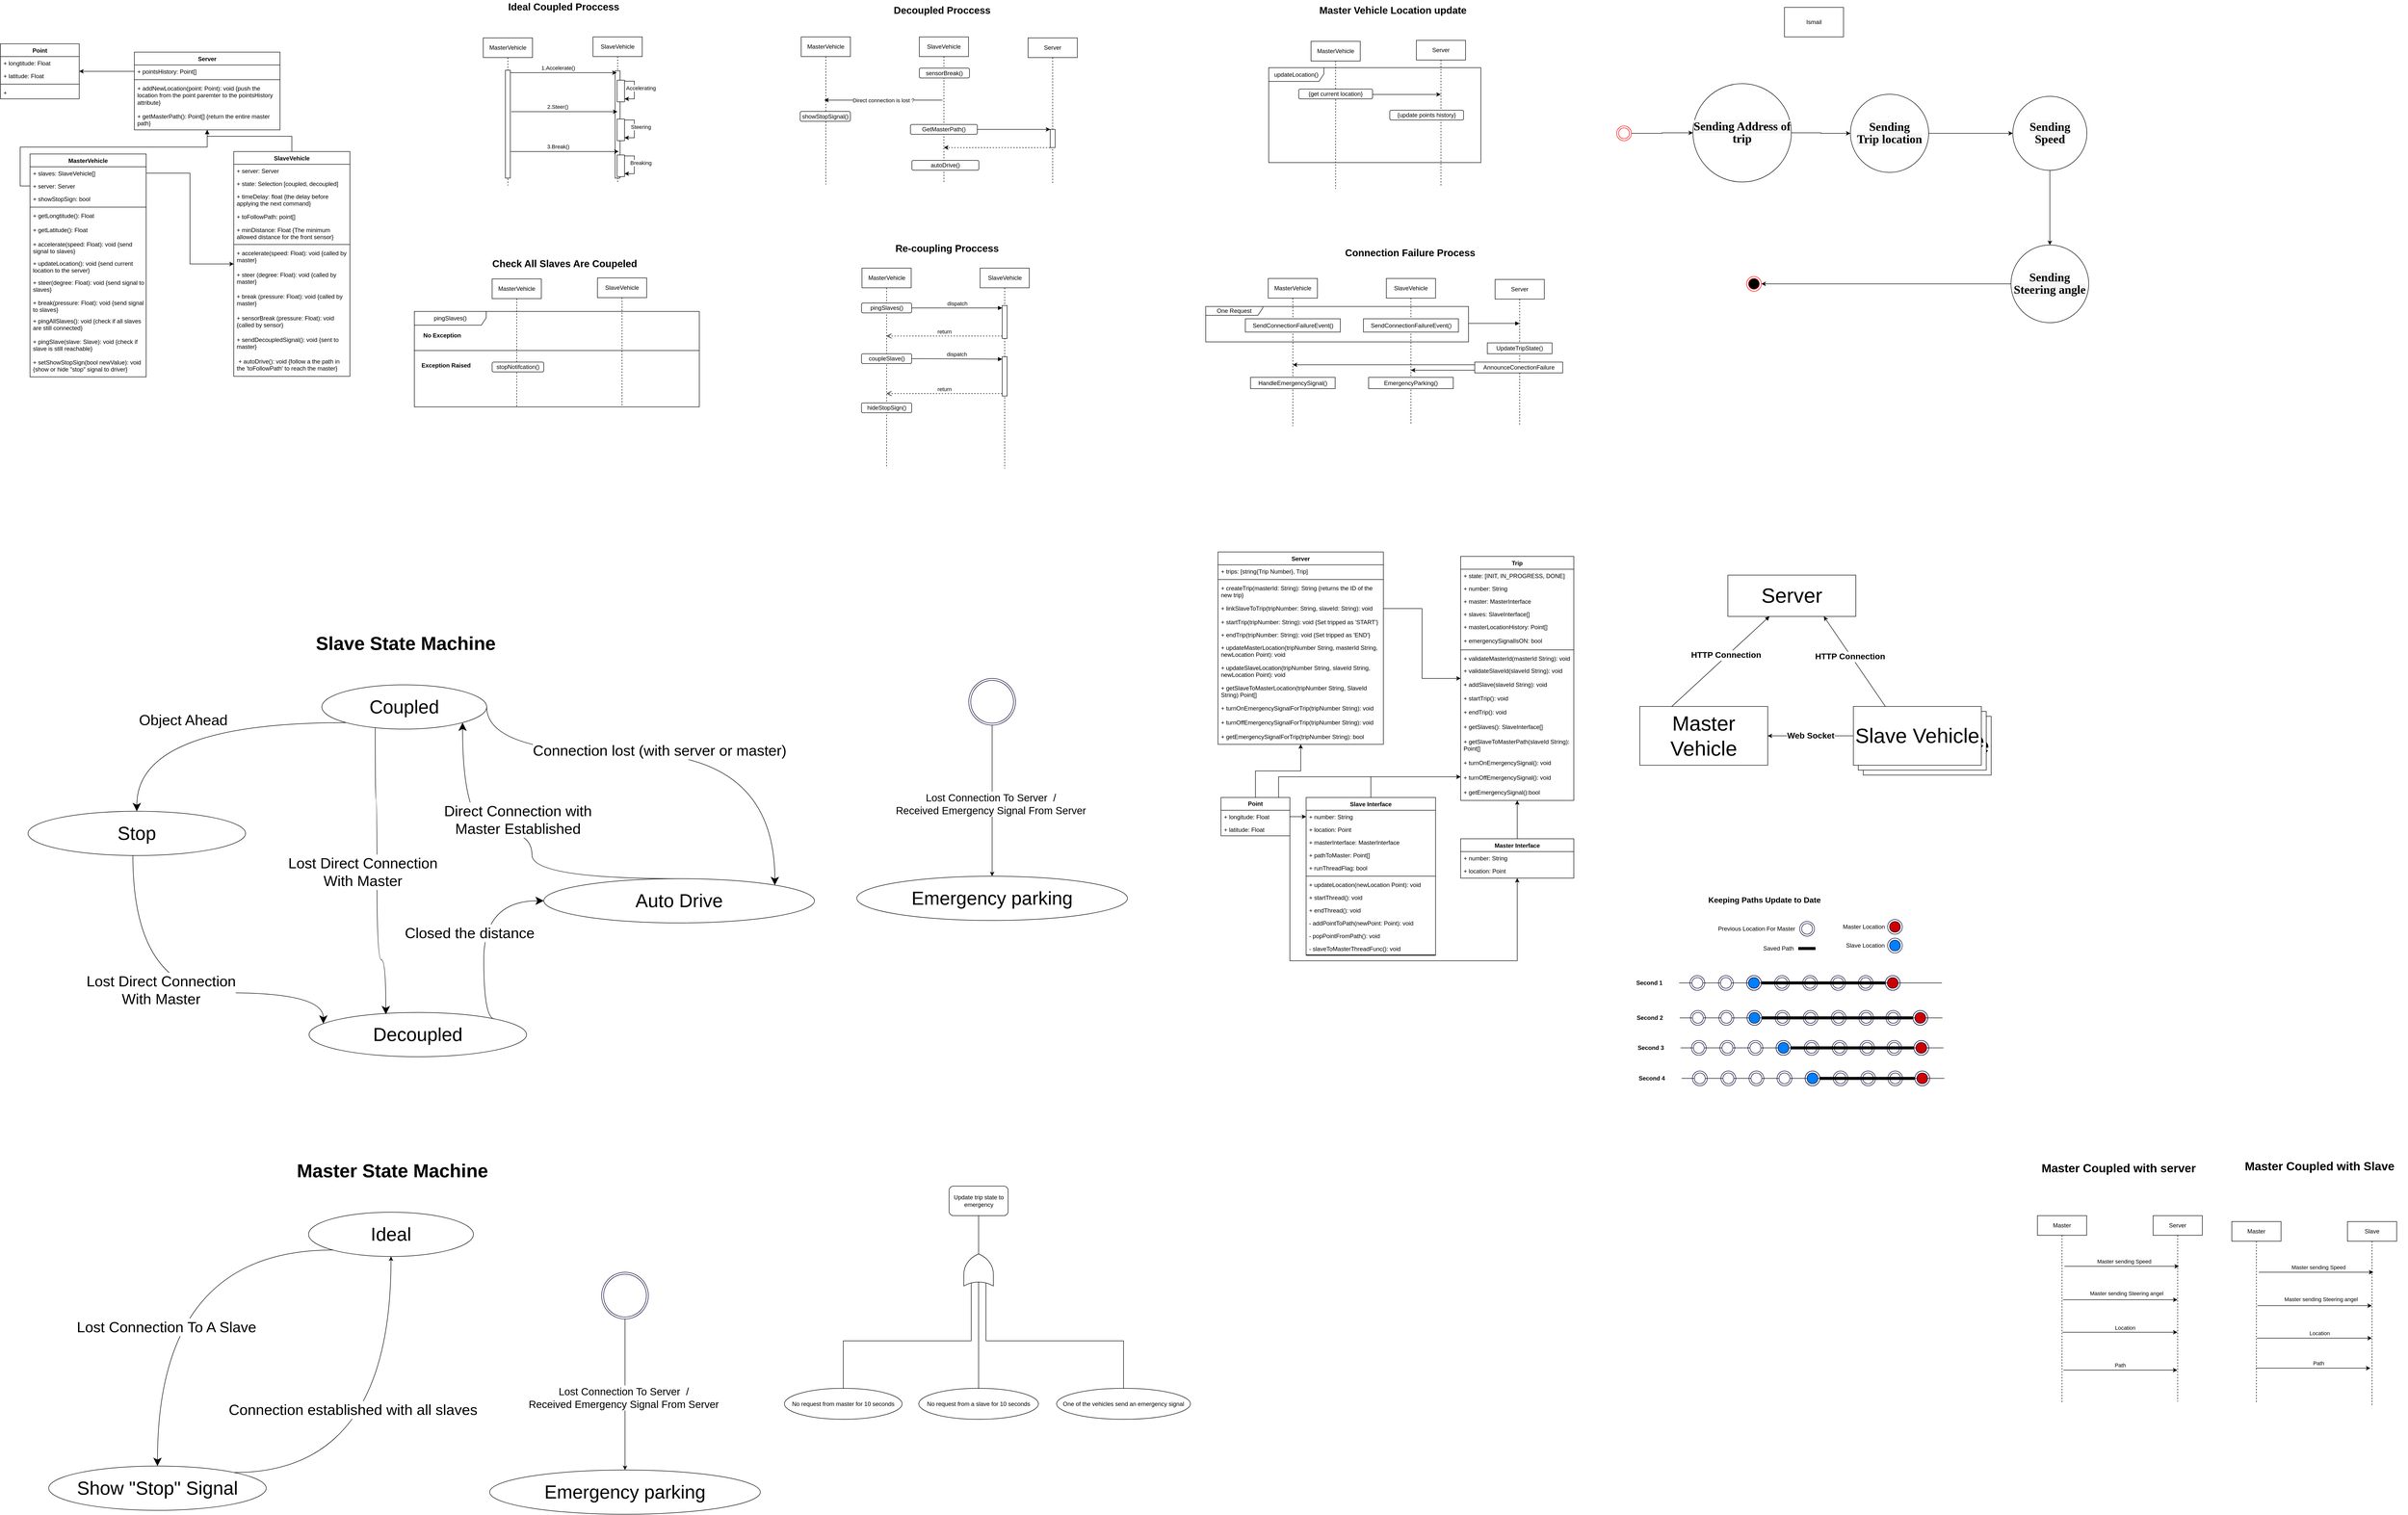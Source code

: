 <mxfile version="23.0.2" type="onedrive">
  <diagram name="Page-1" id="AYgA5iGqDgiPhn8fEWPs">
    <mxGraphModel grid="0" page="1" gridSize="10" guides="1" tooltips="1" connect="1" arrows="1" fold="1" pageScale="1" pageWidth="827" pageHeight="1169" math="0" shadow="0">
      <root>
        <mxCell id="0" />
        <mxCell id="1" parent="0" />
        <mxCell id="pMuibLVsuA4GQpmYCpPP-35" value="" style="rounded=0;whiteSpace=wrap;html=1;" vertex="1" parent="1">
          <mxGeometry x="2543" y="1706" width="140" height="78" as="geometry" />
        </mxCell>
        <mxCell id="pMuibLVsuA4GQpmYCpPP-34" value="" style="rounded=0;whiteSpace=wrap;html=1;" vertex="1" parent="1">
          <mxGeometry x="2716" y="1706" width="263" height="321" as="geometry" />
        </mxCell>
        <mxCell id="pMuibLVsuA4GQpmYCpPP-33" value="" style="rounded=0;whiteSpace=wrap;html=1;" vertex="1" parent="1">
          <mxGeometry x="3030" y="1791" width="230" height="79" as="geometry" />
        </mxCell>
        <mxCell id="pMuibLVsuA4GQpmYCpPP-32" value="" style="rounded=0;whiteSpace=wrap;html=1;" vertex="1" parent="1">
          <mxGeometry x="3030" y="1216" width="230" height="496" as="geometry" />
        </mxCell>
        <mxCell id="pMuibLVsuA4GQpmYCpPP-31" value="" style="rounded=0;whiteSpace=wrap;html=1;" vertex="1" parent="1">
          <mxGeometry x="2537" y="1207" width="336" height="391" as="geometry" />
        </mxCell>
        <mxCell id="FPbXuBb9ZGc2-HrZ0QQq-38" style="edgeStyle=orthogonalEdgeStyle;rounded=0;orthogonalLoop=1;jettySize=auto;html=1;endArrow=none;endFill=0;startArrow=block;startFill=1;" edge="1" parent="1" source="FPbXuBb9ZGc2-HrZ0QQq-135" target="FPbXuBb9ZGc2-HrZ0QQq-12">
          <mxGeometry relative="1" as="geometry">
            <mxPoint x="588.5" y="210" as="sourcePoint" />
            <Array as="points">
              <mxPoint x="483" y="362" />
              <mxPoint x="655" y="362" />
            </Array>
          </mxGeometry>
        </mxCell>
        <mxCell id="FPbXuBb9ZGc2-HrZ0QQq-5" value="MasterVehicle" style="swimlane;fontStyle=1;align=center;verticalAlign=top;childLayout=stackLayout;horizontal=1;startSize=26;horizontalStack=0;resizeParent=1;resizeParentMax=0;resizeLast=0;collapsible=1;marginBottom=0;whiteSpace=wrap;html=1;" vertex="1" parent="1">
          <mxGeometry x="123" y="398" width="236" height="453" as="geometry" />
        </mxCell>
        <mxCell id="FPbXuBb9ZGc2-HrZ0QQq-6" value="+ slaves: SlaveVehicle[]" style="text;strokeColor=none;fillColor=none;align=left;verticalAlign=top;spacingLeft=4;spacingRight=4;overflow=hidden;rotatable=0;points=[[0,0.5],[1,0.5]];portConstraint=eastwest;whiteSpace=wrap;html=1;" vertex="1" parent="FPbXuBb9ZGc2-HrZ0QQq-5">
          <mxGeometry y="26" width="236" height="26" as="geometry" />
        </mxCell>
        <mxCell id="FPbXuBb9ZGc2-HrZ0QQq-141" value="+ server: Server" style="text;strokeColor=none;fillColor=none;align=left;verticalAlign=top;spacingLeft=4;spacingRight=4;overflow=hidden;rotatable=0;points=[[0,0.5],[1,0.5]];portConstraint=eastwest;whiteSpace=wrap;html=1;" vertex="1" parent="FPbXuBb9ZGc2-HrZ0QQq-5">
          <mxGeometry y="52" width="236" height="26" as="geometry" />
        </mxCell>
        <mxCell id="SLA6O7EeEmOgQ9OaSCsO-3" value="+ showStopSign: bool" style="text;strokeColor=none;fillColor=none;align=left;verticalAlign=top;spacingLeft=4;spacingRight=4;overflow=hidden;rotatable=0;points=[[0,0.5],[1,0.5]];portConstraint=eastwest;whiteSpace=wrap;html=1;" vertex="1" parent="FPbXuBb9ZGc2-HrZ0QQq-5">
          <mxGeometry y="78" width="236" height="26" as="geometry" />
        </mxCell>
        <mxCell id="FPbXuBb9ZGc2-HrZ0QQq-7" value="" style="line;strokeWidth=1;fillColor=none;align=left;verticalAlign=middle;spacingTop=-1;spacingLeft=3;spacingRight=3;rotatable=0;labelPosition=right;points=[];portConstraint=eastwest;strokeColor=inherit;" vertex="1" parent="FPbXuBb9ZGc2-HrZ0QQq-5">
          <mxGeometry y="104" width="236" height="8" as="geometry" />
        </mxCell>
        <mxCell id="SLA6O7EeEmOgQ9OaSCsO-1" value="+ getLongtitude(): Float" style="text;strokeColor=none;fillColor=none;align=left;verticalAlign=top;spacingLeft=4;spacingRight=4;overflow=hidden;rotatable=0;points=[[0,0.5],[1,0.5]];portConstraint=eastwest;whiteSpace=wrap;html=1;" vertex="1" parent="FPbXuBb9ZGc2-HrZ0QQq-5">
          <mxGeometry y="112" width="236" height="29" as="geometry" />
        </mxCell>
        <mxCell id="SLA6O7EeEmOgQ9OaSCsO-2" value="+ getLatitude(): Float" style="text;strokeColor=none;fillColor=none;align=left;verticalAlign=top;spacingLeft=4;spacingRight=4;overflow=hidden;rotatable=0;points=[[0,0.5],[1,0.5]];portConstraint=eastwest;whiteSpace=wrap;html=1;" vertex="1" parent="FPbXuBb9ZGc2-HrZ0QQq-5">
          <mxGeometry y="141" width="236" height="29" as="geometry" />
        </mxCell>
        <mxCell id="FPbXuBb9ZGc2-HrZ0QQq-8" value="+ accelerate(speed: Float): void {send signal to slaves}" style="text;strokeColor=none;fillColor=none;align=left;verticalAlign=top;spacingLeft=4;spacingRight=4;overflow=hidden;rotatable=0;points=[[0,0.5],[1,0.5]];portConstraint=eastwest;whiteSpace=wrap;html=1;" vertex="1" parent="FPbXuBb9ZGc2-HrZ0QQq-5">
          <mxGeometry y="170" width="236" height="39" as="geometry" />
        </mxCell>
        <mxCell id="FPbXuBb9ZGc2-HrZ0QQq-134" value="+ updateLocation(): void {send current location to the server}" style="text;strokeColor=none;fillColor=none;align=left;verticalAlign=top;spacingLeft=4;spacingRight=4;overflow=hidden;rotatable=0;points=[[0,0.5],[1,0.5]];portConstraint=eastwest;whiteSpace=wrap;html=1;" vertex="1" parent="FPbXuBb9ZGc2-HrZ0QQq-5">
          <mxGeometry y="209" width="236" height="39" as="geometry" />
        </mxCell>
        <mxCell id="FPbXuBb9ZGc2-HrZ0QQq-9" value="+ steer(degree: Float): void {send signal to slaves}" style="text;strokeColor=none;fillColor=none;align=left;verticalAlign=top;spacingLeft=4;spacingRight=4;overflow=hidden;rotatable=0;points=[[0,0.5],[1,0.5]];portConstraint=eastwest;whiteSpace=wrap;html=1;" vertex="1" parent="FPbXuBb9ZGc2-HrZ0QQq-5">
          <mxGeometry y="248" width="236" height="41" as="geometry" />
        </mxCell>
        <mxCell id="FPbXuBb9ZGc2-HrZ0QQq-11" value="+ break(pressure: Float): void {send signal to slaves}" style="text;strokeColor=none;fillColor=none;align=left;verticalAlign=top;spacingLeft=4;spacingRight=4;overflow=hidden;rotatable=0;points=[[0,0.5],[1,0.5]];portConstraint=eastwest;whiteSpace=wrap;html=1;" vertex="1" parent="FPbXuBb9ZGc2-HrZ0QQq-5">
          <mxGeometry y="289" width="236" height="37" as="geometry" />
        </mxCell>
        <mxCell id="FPbXuBb9ZGc2-HrZ0QQq-20" value="+ pingAllSlaves(): void {check if all slaves are still connected}" style="text;strokeColor=none;fillColor=none;align=left;verticalAlign=top;spacingLeft=4;spacingRight=4;overflow=hidden;rotatable=0;points=[[0,0.5],[1,0.5]];portConstraint=eastwest;whiteSpace=wrap;html=1;" vertex="1" parent="FPbXuBb9ZGc2-HrZ0QQq-5">
          <mxGeometry y="326" width="236" height="42" as="geometry" />
        </mxCell>
        <mxCell id="SLA6O7EeEmOgQ9OaSCsO-4" value="+ pingSlave(slave: Slave): void {check if slave is still reachable}" style="text;strokeColor=none;fillColor=none;align=left;verticalAlign=top;spacingLeft=4;spacingRight=4;overflow=hidden;rotatable=0;points=[[0,0.5],[1,0.5]];portConstraint=eastwest;whiteSpace=wrap;html=1;" vertex="1" parent="FPbXuBb9ZGc2-HrZ0QQq-5">
          <mxGeometry y="368" width="236" height="42" as="geometry" />
        </mxCell>
        <mxCell id="FPbXuBb9ZGc2-HrZ0QQq-19" value="+ setShowStopSign(bool newValue): void {show or hide &quot;stop&quot; signal to driver}" style="text;strokeColor=none;fillColor=none;align=left;verticalAlign=top;spacingLeft=4;spacingRight=4;overflow=hidden;rotatable=0;points=[[0,0.5],[1,0.5]];portConstraint=eastwest;whiteSpace=wrap;html=1;" vertex="1" parent="FPbXuBb9ZGc2-HrZ0QQq-5">
          <mxGeometry y="410" width="236" height="43" as="geometry" />
        </mxCell>
        <mxCell id="FPbXuBb9ZGc2-HrZ0QQq-12" value="SlaveVehicle" style="swimlane;fontStyle=1;align=center;verticalAlign=top;childLayout=stackLayout;horizontal=1;startSize=26;horizontalStack=0;resizeParent=1;resizeParentMax=0;resizeLast=0;collapsible=1;marginBottom=0;whiteSpace=wrap;html=1;" vertex="1" parent="1">
          <mxGeometry x="537" y="393" width="236" height="457" as="geometry" />
        </mxCell>
        <mxCell id="FPbXuBb9ZGc2-HrZ0QQq-143" value="+ server: Server" style="text;strokeColor=none;fillColor=none;align=left;verticalAlign=top;spacingLeft=4;spacingRight=4;overflow=hidden;rotatable=0;points=[[0,0.5],[1,0.5]];portConstraint=eastwest;whiteSpace=wrap;html=1;" vertex="1" parent="FPbXuBb9ZGc2-HrZ0QQq-12">
          <mxGeometry y="26" width="236" height="26" as="geometry" />
        </mxCell>
        <mxCell id="FPbXuBb9ZGc2-HrZ0QQq-13" value="+ state: Selection [coupled, decoupled]" style="text;strokeColor=none;fillColor=none;align=left;verticalAlign=top;spacingLeft=4;spacingRight=4;overflow=hidden;rotatable=0;points=[[0,0.5],[1,0.5]];portConstraint=eastwest;whiteSpace=wrap;html=1;" vertex="1" parent="FPbXuBb9ZGc2-HrZ0QQq-12">
          <mxGeometry y="52" width="236" height="26" as="geometry" />
        </mxCell>
        <mxCell id="FPbXuBb9ZGc2-HrZ0QQq-21" value="+ timeDelay: float {the delay before applying the next command}" style="text;strokeColor=none;fillColor=none;align=left;verticalAlign=top;spacingLeft=4;spacingRight=4;overflow=hidden;rotatable=0;points=[[0,0.5],[1,0.5]];portConstraint=eastwest;whiteSpace=wrap;html=1;" vertex="1" parent="FPbXuBb9ZGc2-HrZ0QQq-12">
          <mxGeometry y="78" width="236" height="41" as="geometry" />
        </mxCell>
        <mxCell id="FPbXuBb9ZGc2-HrZ0QQq-35" value="+ toFollowPath: point[]" style="text;strokeColor=none;fillColor=none;align=left;verticalAlign=top;spacingLeft=4;spacingRight=4;overflow=hidden;rotatable=0;points=[[0,0.5],[1,0.5]];portConstraint=eastwest;whiteSpace=wrap;html=1;" vertex="1" parent="FPbXuBb9ZGc2-HrZ0QQq-12">
          <mxGeometry y="119" width="236" height="27" as="geometry" />
        </mxCell>
        <mxCell id="FPbXuBb9ZGc2-HrZ0QQq-133" value="+ minDistance: Float {The minimum allowed distance for the front sensor}&amp;nbsp;" style="text;strokeColor=none;fillColor=none;align=left;verticalAlign=top;spacingLeft=4;spacingRight=4;overflow=hidden;rotatable=0;points=[[0,0.5],[1,0.5]];portConstraint=eastwest;whiteSpace=wrap;html=1;" vertex="1" parent="FPbXuBb9ZGc2-HrZ0QQq-12">
          <mxGeometry y="146" width="236" height="39" as="geometry" />
        </mxCell>
        <mxCell id="FPbXuBb9ZGc2-HrZ0QQq-14" value="" style="line;strokeWidth=1;fillColor=none;align=left;verticalAlign=middle;spacingTop=-1;spacingLeft=3;spacingRight=3;rotatable=0;labelPosition=right;points=[];portConstraint=eastwest;strokeColor=inherit;" vertex="1" parent="FPbXuBb9ZGc2-HrZ0QQq-12">
          <mxGeometry y="185" width="236" height="8" as="geometry" />
        </mxCell>
        <mxCell id="FPbXuBb9ZGc2-HrZ0QQq-42" value="+ accelerate(speed: Float): void {called by master}" style="text;strokeColor=none;fillColor=none;align=left;verticalAlign=top;spacingLeft=4;spacingRight=4;overflow=hidden;rotatable=0;points=[[0,0.5],[1,0.5]];portConstraint=eastwest;whiteSpace=wrap;html=1;" vertex="1" parent="FPbXuBb9ZGc2-HrZ0QQq-12">
          <mxGeometry y="193" width="236" height="44" as="geometry" />
        </mxCell>
        <mxCell id="FPbXuBb9ZGc2-HrZ0QQq-43" value="+ steer (degree: Float): void {called by master}" style="text;strokeColor=none;fillColor=none;align=left;verticalAlign=top;spacingLeft=4;spacingRight=4;overflow=hidden;rotatable=0;points=[[0,0.5],[1,0.5]];portConstraint=eastwest;whiteSpace=wrap;html=1;" vertex="1" parent="FPbXuBb9ZGc2-HrZ0QQq-12">
          <mxGeometry y="237" width="236" height="44" as="geometry" />
        </mxCell>
        <mxCell id="FPbXuBb9ZGc2-HrZ0QQq-44" value="+ break (pressure: Float): void {called by master}" style="text;strokeColor=none;fillColor=none;align=left;verticalAlign=top;spacingLeft=4;spacingRight=4;overflow=hidden;rotatable=0;points=[[0,0.5],[1,0.5]];portConstraint=eastwest;whiteSpace=wrap;html=1;" vertex="1" parent="FPbXuBb9ZGc2-HrZ0QQq-12">
          <mxGeometry y="281" width="236" height="44" as="geometry" />
        </mxCell>
        <mxCell id="FPbXuBb9ZGc2-HrZ0QQq-83" value="+ sensorBreak (pressure: Float): void {called by sensor}" style="text;strokeColor=none;fillColor=none;align=left;verticalAlign=top;spacingLeft=4;spacingRight=4;overflow=hidden;rotatable=0;points=[[0,0.5],[1,0.5]];portConstraint=eastwest;whiteSpace=wrap;html=1;" vertex="1" parent="FPbXuBb9ZGc2-HrZ0QQq-12">
          <mxGeometry y="325" width="236" height="44" as="geometry" />
        </mxCell>
        <mxCell id="FPbXuBb9ZGc2-HrZ0QQq-15" value="+ sendDecoupledSignal(): void {sent to master}" style="text;strokeColor=none;fillColor=none;align=left;verticalAlign=top;spacingLeft=4;spacingRight=4;overflow=hidden;rotatable=0;points=[[0,0.5],[1,0.5]];portConstraint=eastwest;whiteSpace=wrap;html=1;" vertex="1" parent="FPbXuBb9ZGc2-HrZ0QQq-12">
          <mxGeometry y="369" width="236" height="44" as="geometry" />
        </mxCell>
        <mxCell id="FPbXuBb9ZGc2-HrZ0QQq-40" value="&amp;nbsp;+ autoDrive(): void {follow a the path in the &#39;toFollowPath&#39; to reach the master}" style="text;strokeColor=none;fillColor=none;align=left;verticalAlign=top;spacingLeft=4;spacingRight=4;overflow=hidden;rotatable=0;points=[[0,0.5],[1,0.5]];portConstraint=eastwest;whiteSpace=wrap;html=1;" vertex="1" parent="FPbXuBb9ZGc2-HrZ0QQq-12">
          <mxGeometry y="413" width="236" height="44" as="geometry" />
        </mxCell>
        <mxCell id="FPbXuBb9ZGc2-HrZ0QQq-18" style="edgeStyle=orthogonalEdgeStyle;rounded=0;orthogonalLoop=1;jettySize=auto;html=1;exitX=1;exitY=0.5;exitDx=0;exitDy=0;" edge="1" parent="1" source="FPbXuBb9ZGc2-HrZ0QQq-6" target="FPbXuBb9ZGc2-HrZ0QQq-12">
          <mxGeometry relative="1" as="geometry" />
        </mxCell>
        <mxCell id="FPbXuBb9ZGc2-HrZ0QQq-26" value="Point" style="swimlane;fontStyle=1;align=center;verticalAlign=top;childLayout=stackLayout;horizontal=1;startSize=26;horizontalStack=0;resizeParent=1;resizeParentMax=0;resizeLast=0;collapsible=1;marginBottom=0;whiteSpace=wrap;html=1;" vertex="1" parent="1">
          <mxGeometry x="63" y="174" width="160" height="112" as="geometry" />
        </mxCell>
        <mxCell id="FPbXuBb9ZGc2-HrZ0QQq-31" value="+ longtitude: Float" style="text;strokeColor=none;fillColor=none;align=left;verticalAlign=top;spacingLeft=4;spacingRight=4;overflow=hidden;rotatable=0;points=[[0,0.5],[1,0.5]];portConstraint=eastwest;whiteSpace=wrap;html=1;" vertex="1" parent="FPbXuBb9ZGc2-HrZ0QQq-26">
          <mxGeometry y="26" width="160" height="26" as="geometry" />
        </mxCell>
        <mxCell id="FPbXuBb9ZGc2-HrZ0QQq-32" value="+ latitude: Float" style="text;strokeColor=none;fillColor=none;align=left;verticalAlign=top;spacingLeft=4;spacingRight=4;overflow=hidden;rotatable=0;points=[[0,0.5],[1,0.5]];portConstraint=eastwest;whiteSpace=wrap;html=1;" vertex="1" parent="FPbXuBb9ZGc2-HrZ0QQq-26">
          <mxGeometry y="52" width="160" height="26" as="geometry" />
        </mxCell>
        <mxCell id="FPbXuBb9ZGc2-HrZ0QQq-28" value="" style="line;strokeWidth=1;fillColor=none;align=left;verticalAlign=middle;spacingTop=-1;spacingLeft=3;spacingRight=3;rotatable=0;labelPosition=right;points=[];portConstraint=eastwest;strokeColor=inherit;" vertex="1" parent="FPbXuBb9ZGc2-HrZ0QQq-26">
          <mxGeometry y="78" width="160" height="8" as="geometry" />
        </mxCell>
        <mxCell id="FPbXuBb9ZGc2-HrZ0QQq-29" value="+" style="text;strokeColor=none;fillColor=none;align=left;verticalAlign=top;spacingLeft=4;spacingRight=4;overflow=hidden;rotatable=0;points=[[0,0.5],[1,0.5]];portConstraint=eastwest;whiteSpace=wrap;html=1;" vertex="1" parent="FPbXuBb9ZGc2-HrZ0QQq-26">
          <mxGeometry y="86" width="160" height="26" as="geometry" />
        </mxCell>
        <mxCell id="FPbXuBb9ZGc2-HrZ0QQq-45" value="MasterVehicle" style="shape=umlLifeline;perimeter=lifelinePerimeter;whiteSpace=wrap;html=1;container=1;dropTarget=0;collapsible=0;recursiveResize=0;outlineConnect=0;portConstraint=eastwest;newEdgeStyle={&quot;curved&quot;:0,&quot;rounded&quot;:0};" vertex="1" parent="1">
          <mxGeometry x="1044" y="162" width="100" height="300" as="geometry" />
        </mxCell>
        <mxCell id="HDunjQT9ZqvCOJkdYQjt-14" value="" style="html=1;points=[[0,0,0,0,5],[0,1,0,0,-5],[1,0,0,0,5],[1,1,0,0,-5]];perimeter=orthogonalPerimeter;outlineConnect=0;targetShapes=umlLifeline;portConstraint=eastwest;newEdgeStyle={&quot;curved&quot;:0,&quot;rounded&quot;:0};" vertex="1" parent="FPbXuBb9ZGc2-HrZ0QQq-45">
          <mxGeometry x="45" y="65.75" width="10" height="219.25" as="geometry" />
        </mxCell>
        <mxCell id="FPbXuBb9ZGc2-HrZ0QQq-46" value="Ideal Coupled Proccess" style="text;align=center;fontStyle=1;verticalAlign=middle;spacingLeft=3;spacingRight=3;strokeColor=none;rotatable=0;points=[[0,0.5],[1,0.5]];portConstraint=eastwest;html=1;fontSize=20;" vertex="1" parent="1">
          <mxGeometry x="1087" y="85" width="239" height="26" as="geometry" />
        </mxCell>
        <mxCell id="FPbXuBb9ZGc2-HrZ0QQq-47" value="SlaveVehicle" style="shape=umlLifeline;perimeter=lifelinePerimeter;whiteSpace=wrap;html=1;container=1;dropTarget=0;collapsible=0;recursiveResize=0;outlineConnect=0;portConstraint=eastwest;newEdgeStyle={&quot;curved&quot;:0,&quot;rounded&quot;:0};" vertex="1" parent="1">
          <mxGeometry x="1267" y="160" width="100" height="295" as="geometry" />
        </mxCell>
        <mxCell id="HDunjQT9ZqvCOJkdYQjt-17" value="" style="html=1;points=[[0,0,0,0,5],[0,1,0,0,-5],[1,0,0,0,5],[1,1,0,0,-5]];perimeter=orthogonalPerimeter;outlineConnect=0;targetShapes=umlLifeline;portConstraint=eastwest;newEdgeStyle={&quot;curved&quot;:0,&quot;rounded&quot;:0};" vertex="1" parent="FPbXuBb9ZGc2-HrZ0QQq-47">
          <mxGeometry x="45" y="69" width="10" height="218" as="geometry" />
        </mxCell>
        <mxCell id="HDunjQT9ZqvCOJkdYQjt-18" value="" style="html=1;points=[[0,0,0,0,5],[0,1,0,0,-5],[1,0,0,0,5],[1,1,0,0,-5]];perimeter=orthogonalPerimeter;outlineConnect=0;targetShapes=umlLifeline;portConstraint=eastwest;newEdgeStyle={&quot;curved&quot;:0,&quot;rounded&quot;:0};" vertex="1" parent="FPbXuBb9ZGc2-HrZ0QQq-47">
          <mxGeometry x="49" y="88" width="15" height="44" as="geometry" />
        </mxCell>
        <mxCell id="HDunjQT9ZqvCOJkdYQjt-22" style="edgeStyle=orthogonalEdgeStyle;rounded=0;orthogonalLoop=1;jettySize=auto;html=1;curved=0;exitX=1;exitY=0;exitDx=0;exitDy=5;exitPerimeter=0;" edge="1" parent="FPbXuBb9ZGc2-HrZ0QQq-47" source="HDunjQT9ZqvCOJkdYQjt-18" target="HDunjQT9ZqvCOJkdYQjt-18">
          <mxGeometry relative="1" as="geometry">
            <Array as="points">
              <mxPoint x="64" y="90" />
              <mxPoint x="84" y="90" />
              <mxPoint x="84" y="126" />
            </Array>
          </mxGeometry>
        </mxCell>
        <mxCell id="HDunjQT9ZqvCOJkdYQjt-23" value="Accelerating" style="edgeLabel;html=1;align=center;verticalAlign=middle;resizable=0;points=[];" connectable="0" vertex="1" parent="HDunjQT9ZqvCOJkdYQjt-22">
          <mxGeometry x="-0.24" y="2" relative="1" as="geometry">
            <mxPoint x="11" y="7" as="offset" />
          </mxGeometry>
        </mxCell>
        <mxCell id="HDunjQT9ZqvCOJkdYQjt-24" value="" style="html=1;points=[[0,0,0,0,5],[0,1,0,0,-5],[1,0,0,0,5],[1,1,0,0,-5]];perimeter=orthogonalPerimeter;outlineConnect=0;targetShapes=umlLifeline;portConstraint=eastwest;newEdgeStyle={&quot;curved&quot;:0,&quot;rounded&quot;:0};" vertex="1" parent="FPbXuBb9ZGc2-HrZ0QQq-47">
          <mxGeometry x="49" y="167" width="15" height="44" as="geometry" />
        </mxCell>
        <mxCell id="HDunjQT9ZqvCOJkdYQjt-25" style="edgeStyle=orthogonalEdgeStyle;rounded=0;orthogonalLoop=1;jettySize=auto;html=1;curved=0;exitX=1;exitY=0;exitDx=0;exitDy=5;exitPerimeter=0;" edge="1" parent="FPbXuBb9ZGc2-HrZ0QQq-47" source="HDunjQT9ZqvCOJkdYQjt-24" target="HDunjQT9ZqvCOJkdYQjt-24">
          <mxGeometry relative="1" as="geometry">
            <Array as="points">
              <mxPoint x="64" y="169" />
              <mxPoint x="84" y="169" />
              <mxPoint x="84" y="205" />
            </Array>
          </mxGeometry>
        </mxCell>
        <mxCell id="HDunjQT9ZqvCOJkdYQjt-26" value="Steering" style="edgeLabel;html=1;align=center;verticalAlign=middle;resizable=0;points=[];" connectable="0" vertex="1" parent="HDunjQT9ZqvCOJkdYQjt-25">
          <mxGeometry x="-0.24" y="2" relative="1" as="geometry">
            <mxPoint x="11" y="7" as="offset" />
          </mxGeometry>
        </mxCell>
        <mxCell id="HDunjQT9ZqvCOJkdYQjt-27" value="" style="html=1;points=[[0,0,0,0,5],[0,1,0,0,-5],[1,0,0,0,5],[1,1,0,0,-5]];perimeter=orthogonalPerimeter;outlineConnect=0;targetShapes=umlLifeline;portConstraint=eastwest;newEdgeStyle={&quot;curved&quot;:0,&quot;rounded&quot;:0};" vertex="1" parent="FPbXuBb9ZGc2-HrZ0QQq-47">
          <mxGeometry x="49" y="240" width="15" height="44" as="geometry" />
        </mxCell>
        <mxCell id="HDunjQT9ZqvCOJkdYQjt-28" style="edgeStyle=orthogonalEdgeStyle;rounded=0;orthogonalLoop=1;jettySize=auto;html=1;curved=0;exitX=1;exitY=0;exitDx=0;exitDy=5;exitPerimeter=0;" edge="1" parent="FPbXuBb9ZGc2-HrZ0QQq-47" source="HDunjQT9ZqvCOJkdYQjt-27" target="HDunjQT9ZqvCOJkdYQjt-27">
          <mxGeometry relative="1" as="geometry">
            <Array as="points">
              <mxPoint x="64" y="242" />
              <mxPoint x="84" y="242" />
              <mxPoint x="84" y="278" />
            </Array>
          </mxGeometry>
        </mxCell>
        <mxCell id="HDunjQT9ZqvCOJkdYQjt-29" value="Breaking" style="edgeLabel;html=1;align=center;verticalAlign=middle;resizable=0;points=[];" connectable="0" vertex="1" parent="HDunjQT9ZqvCOJkdYQjt-28">
          <mxGeometry x="-0.24" y="2" relative="1" as="geometry">
            <mxPoint x="11" y="7" as="offset" />
          </mxGeometry>
        </mxCell>
        <mxCell id="FPbXuBb9ZGc2-HrZ0QQq-54" style="edgeStyle=orthogonalEdgeStyle;rounded=0;orthogonalLoop=1;jettySize=auto;html=1;" edge="1" parent="1" target="FPbXuBb9ZGc2-HrZ0QQq-47">
          <mxGeometry relative="1" as="geometry">
            <Array as="points">
              <mxPoint x="1213" y="312" />
              <mxPoint x="1213" y="312" />
            </Array>
            <mxPoint x="1101" y="312" as="sourcePoint" />
          </mxGeometry>
        </mxCell>
        <mxCell id="HDunjQT9ZqvCOJkdYQjt-6" value="2.Steer()" style="edgeLabel;html=1;align=center;verticalAlign=middle;resizable=0;points=[];" connectable="0" vertex="1" parent="FPbXuBb9ZGc2-HrZ0QQq-54">
          <mxGeometry x="0.045" y="1" relative="1" as="geometry">
            <mxPoint x="-19" y="-9" as="offset" />
          </mxGeometry>
        </mxCell>
        <mxCell id="FPbXuBb9ZGc2-HrZ0QQq-59" value="MasterVehicle" style="shape=umlLifeline;perimeter=lifelinePerimeter;whiteSpace=wrap;html=1;container=1;dropTarget=0;collapsible=0;recursiveResize=0;outlineConnect=0;portConstraint=eastwest;newEdgeStyle={&quot;curved&quot;:0,&quot;rounded&quot;:0};" vertex="1" parent="1">
          <mxGeometry x="1062" y="652" width="100" height="261" as="geometry" />
        </mxCell>
        <mxCell id="FPbXuBb9ZGc2-HrZ0QQq-60" value="Check All Slaves Are Coupeled" style="text;align=center;fontStyle=1;verticalAlign=middle;spacingLeft=3;spacingRight=3;strokeColor=none;rotatable=0;points=[[0,0.5],[1,0.5]];portConstraint=eastwest;html=1;fontSize=20;" vertex="1" parent="1">
          <mxGeometry x="1039" y="607" width="339" height="26" as="geometry" />
        </mxCell>
        <mxCell id="FPbXuBb9ZGc2-HrZ0QQq-61" value="SlaveVehicle" style="shape=umlLifeline;perimeter=lifelinePerimeter;whiteSpace=wrap;html=1;container=1;dropTarget=0;collapsible=0;recursiveResize=0;outlineConnect=0;portConstraint=eastwest;newEdgeStyle={&quot;curved&quot;:0,&quot;rounded&quot;:0};" vertex="1" parent="1">
          <mxGeometry x="1276" y="650" width="100" height="261" as="geometry" />
        </mxCell>
        <mxCell id="FPbXuBb9ZGc2-HrZ0QQq-69" value="" style="line;strokeWidth=1;fillColor=none;align=left;verticalAlign=middle;spacingTop=-1;spacingLeft=3;spacingRight=3;rotatable=0;labelPosition=right;points=[];portConstraint=eastwest;strokeColor=inherit;" vertex="1" parent="1">
          <mxGeometry x="903" y="793.5" width="580" height="8" as="geometry" />
        </mxCell>
        <mxCell id="FPbXuBb9ZGc2-HrZ0QQq-73" value="pingSlaves()" style="shape=umlFrame;whiteSpace=wrap;html=1;pointerEvents=0;width=146;height=28;" vertex="1" parent="1">
          <mxGeometry x="904" y="718" width="579" height="194" as="geometry" />
        </mxCell>
        <mxCell id="FPbXuBb9ZGc2-HrZ0QQq-76" value="No Exception" style="text;align=center;fontStyle=1;verticalAlign=middle;spacingLeft=3;spacingRight=3;strokeColor=none;rotatable=0;points=[[0,0.5],[1,0.5]];portConstraint=eastwest;html=1;" vertex="1" parent="1">
          <mxGeometry x="912" y="754" width="96" height="26" as="geometry" />
        </mxCell>
        <mxCell id="FPbXuBb9ZGc2-HrZ0QQq-77" value="Exception Raised" style="text;align=center;fontStyle=1;verticalAlign=middle;spacingLeft=3;spacingRight=3;strokeColor=none;rotatable=0;points=[[0,0.5],[1,0.5]];portConstraint=eastwest;html=1;" vertex="1" parent="1">
          <mxGeometry x="912" y="815" width="112" height="26" as="geometry" />
        </mxCell>
        <mxCell id="FPbXuBb9ZGc2-HrZ0QQq-78" value="stopNotifcation()" style="html=1;whiteSpace=wrap;rounded=1;" vertex="1" parent="1">
          <mxGeometry x="1062" y="821" width="105" height="20" as="geometry" />
        </mxCell>
        <mxCell id="FPbXuBb9ZGc2-HrZ0QQq-84" value="MasterVehicle" style="shape=umlLifeline;perimeter=lifelinePerimeter;whiteSpace=wrap;html=1;container=1;dropTarget=0;collapsible=0;recursiveResize=0;outlineConnect=0;portConstraint=eastwest;newEdgeStyle={&quot;curved&quot;:0,&quot;rounded&quot;:0};" vertex="1" parent="1">
          <mxGeometry x="1690" y="160" width="100" height="300" as="geometry" />
        </mxCell>
        <mxCell id="FPbXuBb9ZGc2-HrZ0QQq-85" value="Decoupled Proccess" style="text;align=center;fontStyle=1;verticalAlign=middle;spacingLeft=3;spacingRight=3;strokeColor=none;rotatable=0;points=[[0,0.5],[1,0.5]];portConstraint=eastwest;html=1;fontSize=20;" vertex="1" parent="1">
          <mxGeometry x="1856" y="92" width="239" height="26" as="geometry" />
        </mxCell>
        <mxCell id="FPbXuBb9ZGc2-HrZ0QQq-86" value="SlaveVehicle" style="shape=umlLifeline;perimeter=lifelinePerimeter;whiteSpace=wrap;html=1;container=1;dropTarget=0;collapsible=0;recursiveResize=0;outlineConnect=0;portConstraint=eastwest;newEdgeStyle={&quot;curved&quot;:0,&quot;rounded&quot;:0};" vertex="1" parent="1">
          <mxGeometry x="1930" y="160" width="100" height="295" as="geometry" />
        </mxCell>
        <mxCell id="FPbXuBb9ZGc2-HrZ0QQq-97" value="sensorBreak()" style="html=1;whiteSpace=wrap;rounded=1;" vertex="1" parent="1">
          <mxGeometry x="1930" y="223.5" width="102" height="20" as="geometry" />
        </mxCell>
        <mxCell id="FPbXuBb9ZGc2-HrZ0QQq-101" value="showStopSignal()" style="html=1;whiteSpace=wrap;rounded=1;" vertex="1" parent="1">
          <mxGeometry x="1688" y="311.5" width="102" height="20" as="geometry" />
        </mxCell>
        <mxCell id="FPbXuBb9ZGc2-HrZ0QQq-104" style="edgeStyle=orthogonalEdgeStyle;rounded=0;orthogonalLoop=1;jettySize=auto;html=1;exitX=1;exitY=0.5;exitDx=0;exitDy=0;" edge="1" parent="1" source="FPbXuBb9ZGc2-HrZ0QQq-102" target="jdqn0smxBB6up9CHiJCb-56">
          <mxGeometry relative="1" as="geometry">
            <Array as="points">
              <mxPoint x="2185" y="348" />
              <mxPoint x="2185" y="348" />
            </Array>
            <mxPoint x="2163" y="348" as="targetPoint" />
          </mxGeometry>
        </mxCell>
        <mxCell id="FPbXuBb9ZGc2-HrZ0QQq-102" value="GetMasterPath()" style="html=1;whiteSpace=wrap;rounded=1;" vertex="1" parent="1">
          <mxGeometry x="1912" y="338" width="136" height="20" as="geometry" />
        </mxCell>
        <mxCell id="FPbXuBb9ZGc2-HrZ0QQq-103" value="Server" style="shape=umlLifeline;perimeter=lifelinePerimeter;whiteSpace=wrap;html=1;container=1;dropTarget=0;collapsible=0;recursiveResize=0;outlineConnect=0;portConstraint=eastwest;newEdgeStyle={&quot;curved&quot;:0,&quot;rounded&quot;:0};" vertex="1" parent="1">
          <mxGeometry x="2151" y="162" width="100" height="295" as="geometry" />
        </mxCell>
        <mxCell id="jdqn0smxBB6up9CHiJCb-56" value="" style="html=1;points=[[0,0,0,0,5],[0,1,0,0,-5],[1,0,0,0,5],[1,1,0,0,-5]];perimeter=orthogonalPerimeter;outlineConnect=0;targetShapes=umlLifeline;portConstraint=eastwest;newEdgeStyle={&quot;curved&quot;:0,&quot;rounded&quot;:0};fillColor=#FFFFFF;" vertex="1" parent="FPbXuBb9ZGc2-HrZ0QQq-103">
          <mxGeometry x="45" y="186" width="10" height="37" as="geometry" />
        </mxCell>
        <mxCell id="FPbXuBb9ZGc2-HrZ0QQq-105" value="autoDrive()" style="html=1;whiteSpace=wrap;rounded=1;" vertex="1" parent="1">
          <mxGeometry x="1915" y="411" width="136" height="20" as="geometry" />
        </mxCell>
        <mxCell id="FPbXuBb9ZGc2-HrZ0QQq-106" value="MasterVehicle" style="shape=umlLifeline;perimeter=lifelinePerimeter;whiteSpace=wrap;html=1;container=1;dropTarget=0;collapsible=0;recursiveResize=0;outlineConnect=0;portConstraint=eastwest;newEdgeStyle={&quot;curved&quot;:0,&quot;rounded&quot;:0};" vertex="1" parent="1">
          <mxGeometry x="1813.5" y="630" width="100" height="406.5" as="geometry" />
        </mxCell>
        <mxCell id="FPbXuBb9ZGc2-HrZ0QQq-107" value="Re-coupling Proccess" style="text;align=center;fontStyle=1;verticalAlign=middle;spacingLeft=3;spacingRight=3;strokeColor=none;rotatable=0;points=[[0,0.5],[1,0.5]];portConstraint=eastwest;html=1;fontSize=20;" vertex="1" parent="1">
          <mxGeometry x="1866.5" y="576" width="239" height="26" as="geometry" />
        </mxCell>
        <mxCell id="FPbXuBb9ZGc2-HrZ0QQq-108" value="SlaveVehicle" style="shape=umlLifeline;perimeter=lifelinePerimeter;whiteSpace=wrap;html=1;container=1;dropTarget=0;collapsible=0;recursiveResize=0;outlineConnect=0;portConstraint=eastwest;newEdgeStyle={&quot;curved&quot;:0,&quot;rounded&quot;:0};" vertex="1" parent="1">
          <mxGeometry x="2053.5" y="630" width="100" height="407.5" as="geometry" />
        </mxCell>
        <mxCell id="FPbXuBb9ZGc2-HrZ0QQq-121" value="" style="html=1;points=[[0,0,0,0,5],[0,1,0,0,-5],[1,0,0,0,5],[1,1,0,0,-5]];perimeter=orthogonalPerimeter;outlineConnect=0;targetShapes=umlLifeline;portConstraint=eastwest;newEdgeStyle={&quot;curved&quot;:0,&quot;rounded&quot;:0};" vertex="1" parent="FPbXuBb9ZGc2-HrZ0QQq-108">
          <mxGeometry x="45" y="76" width="10" height="67" as="geometry" />
        </mxCell>
        <mxCell id="FPbXuBb9ZGc2-HrZ0QQq-130" value="" style="html=1;points=[[0,0,0,0,5],[0,1,0,0,-5],[1,0,0,0,5],[1,1,0,0,-5]];perimeter=orthogonalPerimeter;outlineConnect=0;targetShapes=umlLifeline;portConstraint=eastwest;newEdgeStyle={&quot;curved&quot;:0,&quot;rounded&quot;:0};" vertex="1" parent="FPbXuBb9ZGc2-HrZ0QQq-108">
          <mxGeometry x="45" y="180" width="10" height="80" as="geometry" />
        </mxCell>
        <mxCell id="FPbXuBb9ZGc2-HrZ0QQq-117" value="pingSlaves()" style="html=1;whiteSpace=wrap;rounded=1;" vertex="1" parent="1">
          <mxGeometry x="1812.5" y="701" width="102" height="20" as="geometry" />
        </mxCell>
        <mxCell id="FPbXuBb9ZGc2-HrZ0QQq-122" value="dispatch" style="html=1;verticalAlign=bottom;endArrow=block;curved=0;rounded=0;entryX=0;entryY=0;entryDx=0;entryDy=5;exitX=1;exitY=0.5;exitDx=0;exitDy=0;" edge="1" parent="1" source="FPbXuBb9ZGc2-HrZ0QQq-117" target="FPbXuBb9ZGc2-HrZ0QQq-121">
          <mxGeometry relative="1" as="geometry">
            <mxPoint x="1957.5" y="835" as="sourcePoint" />
          </mxGeometry>
        </mxCell>
        <mxCell id="FPbXuBb9ZGc2-HrZ0QQq-123" value="return" style="html=1;verticalAlign=bottom;endArrow=open;dashed=1;endSize=8;curved=0;rounded=0;exitX=0;exitY=1;exitDx=0;exitDy=-5;" edge="1" parent="1" source="FPbXuBb9ZGc2-HrZ0QQq-121" target="FPbXuBb9ZGc2-HrZ0QQq-106">
          <mxGeometry relative="1" as="geometry">
            <mxPoint x="1957.5" y="905" as="targetPoint" />
          </mxGeometry>
        </mxCell>
        <mxCell id="FPbXuBb9ZGc2-HrZ0QQq-124" value="coupleSlave()" style="html=1;whiteSpace=wrap;rounded=1;" vertex="1" parent="1">
          <mxGeometry x="1812.5" y="804" width="102" height="20" as="geometry" />
        </mxCell>
        <mxCell id="FPbXuBb9ZGc2-HrZ0QQq-131" value="dispatch" style="html=1;verticalAlign=bottom;endArrow=block;curved=0;rounded=0;entryX=0;entryY=0;entryDx=0;entryDy=5;exitX=1;exitY=0.5;exitDx=0;exitDy=0;" edge="1" parent="1" source="FPbXuBb9ZGc2-HrZ0QQq-124" target="FPbXuBb9ZGc2-HrZ0QQq-130">
          <mxGeometry relative="1" as="geometry">
            <mxPoint x="2028.5" y="819" as="sourcePoint" />
          </mxGeometry>
        </mxCell>
        <mxCell id="FPbXuBb9ZGc2-HrZ0QQq-132" value="return" style="html=1;verticalAlign=bottom;endArrow=open;dashed=1;endSize=8;curved=0;rounded=0;exitX=0;exitY=1;exitDx=0;exitDy=-5;" edge="1" parent="1" source="FPbXuBb9ZGc2-HrZ0QQq-130" target="FPbXuBb9ZGc2-HrZ0QQq-106">
          <mxGeometry relative="1" as="geometry">
            <mxPoint x="2028.5" y="889" as="targetPoint" />
          </mxGeometry>
        </mxCell>
        <mxCell id="FPbXuBb9ZGc2-HrZ0QQq-135" value="Server" style="swimlane;fontStyle=1;align=center;verticalAlign=top;childLayout=stackLayout;horizontal=1;startSize=26;horizontalStack=0;resizeParent=1;resizeParentMax=0;resizeLast=0;collapsible=1;marginBottom=0;whiteSpace=wrap;html=1;" vertex="1" parent="1">
          <mxGeometry x="335" y="191" width="296" height="158" as="geometry" />
        </mxCell>
        <mxCell id="FPbXuBb9ZGc2-HrZ0QQq-136" value="+ pointsHistory: Point[]" style="text;strokeColor=none;fillColor=none;align=left;verticalAlign=top;spacingLeft=4;spacingRight=4;overflow=hidden;rotatable=0;points=[[0,0.5],[1,0.5]];portConstraint=eastwest;whiteSpace=wrap;html=1;" vertex="1" parent="FPbXuBb9ZGc2-HrZ0QQq-135">
          <mxGeometry y="26" width="296" height="26" as="geometry" />
        </mxCell>
        <mxCell id="FPbXuBb9ZGc2-HrZ0QQq-138" value="" style="line;strokeWidth=1;fillColor=none;align=left;verticalAlign=middle;spacingTop=-1;spacingLeft=3;spacingRight=3;rotatable=0;labelPosition=right;points=[];portConstraint=eastwest;strokeColor=inherit;" vertex="1" parent="FPbXuBb9ZGc2-HrZ0QQq-135">
          <mxGeometry y="52" width="296" height="8" as="geometry" />
        </mxCell>
        <mxCell id="FPbXuBb9ZGc2-HrZ0QQq-139" value="+ addNewLocation(point: Point): void {push the location from the point paremter to the pointsHistory attribute}" style="text;strokeColor=none;fillColor=none;align=left;verticalAlign=top;spacingLeft=4;spacingRight=4;overflow=hidden;rotatable=0;points=[[0,0.5],[1,0.5]];portConstraint=eastwest;whiteSpace=wrap;html=1;" vertex="1" parent="FPbXuBb9ZGc2-HrZ0QQq-135">
          <mxGeometry y="60" width="296" height="57" as="geometry" />
        </mxCell>
        <mxCell id="SLA6O7EeEmOgQ9OaSCsO-5" value="+ getMasterPath(): Point[] {return the entire master path}" style="text;strokeColor=none;fillColor=none;align=left;verticalAlign=top;spacingLeft=4;spacingRight=4;overflow=hidden;rotatable=0;points=[[0,0.5],[1,0.5]];portConstraint=eastwest;whiteSpace=wrap;html=1;" vertex="1" parent="FPbXuBb9ZGc2-HrZ0QQq-135">
          <mxGeometry y="117" width="296" height="41" as="geometry" />
        </mxCell>
        <mxCell id="FPbXuBb9ZGc2-HrZ0QQq-140" style="edgeStyle=orthogonalEdgeStyle;rounded=0;orthogonalLoop=1;jettySize=auto;html=1;exitX=0;exitY=0.5;exitDx=0;exitDy=0;" edge="1" parent="1" source="FPbXuBb9ZGc2-HrZ0QQq-136" target="FPbXuBb9ZGc2-HrZ0QQq-26">
          <mxGeometry relative="1" as="geometry" />
        </mxCell>
        <mxCell id="FPbXuBb9ZGc2-HrZ0QQq-142" style="edgeStyle=orthogonalEdgeStyle;rounded=0;orthogonalLoop=1;jettySize=auto;html=1;exitX=0;exitY=0.5;exitDx=0;exitDy=0;" edge="1" parent="1" source="FPbXuBb9ZGc2-HrZ0QQq-141" target="FPbXuBb9ZGc2-HrZ0QQq-135">
          <mxGeometry relative="1" as="geometry">
            <Array as="points">
              <mxPoint x="103" y="463" />
              <mxPoint x="103" y="384" />
              <mxPoint x="483" y="384" />
            </Array>
          </mxGeometry>
        </mxCell>
        <mxCell id="FPbXuBb9ZGc2-HrZ0QQq-144" value="MasterVehicle" style="shape=umlLifeline;perimeter=lifelinePerimeter;whiteSpace=wrap;html=1;container=1;dropTarget=0;collapsible=0;recursiveResize=0;outlineConnect=0;portConstraint=eastwest;newEdgeStyle={&quot;curved&quot;:0,&quot;rounded&quot;:0};" vertex="1" parent="1">
          <mxGeometry x="2726" y="169" width="100" height="300" as="geometry" />
        </mxCell>
        <mxCell id="FPbXuBb9ZGc2-HrZ0QQq-145" value="Master Vehicle Location update" style="text;align=center;fontStyle=1;verticalAlign=middle;spacingLeft=3;spacingRight=3;strokeColor=none;rotatable=0;points=[[0,0.5],[1,0.5]];portConstraint=eastwest;html=1;fontSize=20;" vertex="1" parent="1">
          <mxGeometry x="2743" y="92" width="297" height="26" as="geometry" />
        </mxCell>
        <mxCell id="FPbXuBb9ZGc2-HrZ0QQq-146" value="Server" style="shape=umlLifeline;perimeter=lifelinePerimeter;whiteSpace=wrap;html=1;container=1;dropTarget=0;collapsible=0;recursiveResize=0;outlineConnect=0;portConstraint=eastwest;newEdgeStyle={&quot;curved&quot;:0,&quot;rounded&quot;:0};" vertex="1" parent="1">
          <mxGeometry x="2940" y="167" width="100" height="295" as="geometry" />
        </mxCell>
        <mxCell id="FPbXuBb9ZGc2-HrZ0QQq-157" style="edgeStyle=orthogonalEdgeStyle;rounded=0;orthogonalLoop=1;jettySize=auto;html=1;exitX=1;exitY=0.5;exitDx=0;exitDy=0;" edge="1" parent="1" source="FPbXuBb9ZGc2-HrZ0QQq-156" target="FPbXuBb9ZGc2-HrZ0QQq-146">
          <mxGeometry relative="1" as="geometry">
            <Array as="points">
              <mxPoint x="2942" y="277" />
              <mxPoint x="2942" y="277" />
            </Array>
          </mxGeometry>
        </mxCell>
        <mxCell id="FPbXuBb9ZGc2-HrZ0QQq-156" value="{get current location}" style="html=1;whiteSpace=wrap;rounded=1;" vertex="1" parent="1">
          <mxGeometry x="2701" y="266" width="150" height="20" as="geometry" />
        </mxCell>
        <mxCell id="FPbXuBb9ZGc2-HrZ0QQq-158" value="updateLocation()" style="shape=umlFrame;whiteSpace=wrap;html=1;pointerEvents=0;width=112;height=28;" vertex="1" parent="1">
          <mxGeometry x="2640" y="222.5" width="431" height="193" as="geometry" />
        </mxCell>
        <mxCell id="FPbXuBb9ZGc2-HrZ0QQq-159" value="{update points history}" style="html=1;whiteSpace=wrap;rounded=1;" vertex="1" parent="1">
          <mxGeometry x="2886" y="309" width="150" height="20" as="geometry" />
        </mxCell>
        <mxCell id="usLuf1yd0n8D8zEF4iEt-1" value="Coupled" style="ellipse;whiteSpace=wrap;html=1;fontSize=38;fontStyle=0" vertex="1" parent="1">
          <mxGeometry x="716" y="1477" width="335" height="90" as="geometry" />
        </mxCell>
        <mxCell id="usLuf1yd0n8D8zEF4iEt-2" value="Decoupled" style="ellipse;whiteSpace=wrap;html=1;fontSize=38;fontStyle=0" vertex="1" parent="1">
          <mxGeometry x="690" y="2143" width="442" height="90" as="geometry" />
        </mxCell>
        <mxCell id="usLuf1yd0n8D8zEF4iEt-6" value="" style="endArrow=classic;html=1;rounded=0;exitX=1;exitY=0.5;exitDx=0;exitDy=0;entryX=1;entryY=0;entryDx=0;entryDy=0;edgeStyle=orthogonalEdgeStyle;curved=1;endSize=14;" edge="1" parent="1" source="usLuf1yd0n8D8zEF4iEt-1" target="usLuf1yd0n8D8zEF4iEt-24">
          <mxGeometry relative="1" as="geometry">
            <mxPoint x="226" y="1667" as="sourcePoint" />
            <mxPoint x="386" y="1667" as="targetPoint" />
            <Array as="points">
              <mxPoint x="1051" y="1616" />
              <mxPoint x="1637" y="1616" />
            </Array>
          </mxGeometry>
        </mxCell>
        <mxCell id="usLuf1yd0n8D8zEF4iEt-7" value="Connection lost (with server or master)" style="edgeLabel;resizable=0;html=1;align=center;verticalAlign=middle;fontSize=30;" connectable="0" vertex="1" parent="usLuf1yd0n8D8zEF4iEt-6">
          <mxGeometry relative="1" as="geometry">
            <mxPoint x="-29" y="-6" as="offset" />
          </mxGeometry>
        </mxCell>
        <mxCell id="usLuf1yd0n8D8zEF4iEt-23" value="Stop" style="ellipse;whiteSpace=wrap;html=1;fontSize=38;fontStyle=0" vertex="1" parent="1">
          <mxGeometry x="119" y="1734" width="442" height="90" as="geometry" />
        </mxCell>
        <mxCell id="usLuf1yd0n8D8zEF4iEt-24" value="Auto Drive" style="ellipse;whiteSpace=wrap;html=1;fontSize=38;fontStyle=0" vertex="1" parent="1">
          <mxGeometry x="1167" y="1871" width="550" height="90" as="geometry" />
        </mxCell>
        <mxCell id="usLuf1yd0n8D8zEF4iEt-28" value="" style="endArrow=classic;html=1;rounded=0;exitX=0;exitY=1;exitDx=0;exitDy=0;entryX=0.5;entryY=0;entryDx=0;entryDy=0;endSize=14;edgeStyle=orthogonalEdgeStyle;curved=1;" edge="1" parent="1" source="usLuf1yd0n8D8zEF4iEt-1" target="usLuf1yd0n8D8zEF4iEt-23">
          <mxGeometry relative="1" as="geometry">
            <mxPoint x="664" y="1559" as="sourcePoint" />
            <mxPoint x="985" y="1776" as="targetPoint" />
          </mxGeometry>
        </mxCell>
        <mxCell id="usLuf1yd0n8D8zEF4iEt-29" value="Object Ahead" style="edgeLabel;resizable=0;html=1;align=center;verticalAlign=middle;fontSize=30;" connectable="0" vertex="1" parent="usLuf1yd0n8D8zEF4iEt-28">
          <mxGeometry relative="1" as="geometry">
            <mxPoint x="-29" y="-6" as="offset" />
          </mxGeometry>
        </mxCell>
        <mxCell id="usLuf1yd0n8D8zEF4iEt-33" value="" style="endArrow=classic;html=1;rounded=0;exitX=1;exitY=0;exitDx=0;exitDy=0;edgeStyle=orthogonalEdgeStyle;curved=1;endSize=14;" edge="1" parent="1" source="usLuf1yd0n8D8zEF4iEt-2" target="usLuf1yd0n8D8zEF4iEt-24">
          <mxGeometry relative="1" as="geometry">
            <mxPoint x="650" y="1796" as="sourcePoint" />
            <mxPoint x="971" y="2013" as="targetPoint" />
            <Array as="points">
              <mxPoint x="1045" y="2156" />
              <mxPoint x="1045" y="1916" />
              <mxPoint x="1169" y="1916" />
              <mxPoint x="1169" y="1881" />
              <mxPoint x="1630" y="1881" />
            </Array>
          </mxGeometry>
        </mxCell>
        <mxCell id="usLuf1yd0n8D8zEF4iEt-34" value="Closed the distance" style="edgeLabel;resizable=0;html=1;align=center;verticalAlign=middle;fontSize=30;" connectable="0" vertex="1" parent="usLuf1yd0n8D8zEF4iEt-33">
          <mxGeometry relative="1" as="geometry">
            <mxPoint x="-29" y="-6" as="offset" />
          </mxGeometry>
        </mxCell>
        <mxCell id="usLuf1yd0n8D8zEF4iEt-35" value="" style="endArrow=classic;html=1;rounded=0;exitX=0.5;exitY=0;exitDx=0;exitDy=0;entryX=1;entryY=1;entryDx=0;entryDy=0;edgeStyle=orthogonalEdgeStyle;curved=1;endSize=14;" edge="1" parent="1" source="usLuf1yd0n8D8zEF4iEt-24" target="usLuf1yd0n8D8zEF4iEt-1">
          <mxGeometry relative="1" as="geometry">
            <mxPoint x="919" y="1576" as="sourcePoint" />
            <mxPoint x="1240" y="1793" as="targetPoint" />
            <Array as="points">
              <mxPoint x="1143" y="1871" />
              <mxPoint x="1143" y="1775" />
              <mxPoint x="1002" y="1775" />
            </Array>
          </mxGeometry>
        </mxCell>
        <mxCell id="usLuf1yd0n8D8zEF4iEt-36" value="Direct Connection with &lt;br&gt;Master Established" style="edgeLabel;resizable=0;html=1;align=center;verticalAlign=middle;fontSize=30;" connectable="0" vertex="1" parent="usLuf1yd0n8D8zEF4iEt-35">
          <mxGeometry relative="1" as="geometry">
            <mxPoint x="-29" y="-41" as="offset" />
          </mxGeometry>
        </mxCell>
        <mxCell id="usLuf1yd0n8D8zEF4iEt-37" value="" style="endArrow=classic;html=1;rounded=0;exitX=0.324;exitY=0.975;exitDx=0;exitDy=0;entryX=0.353;entryY=0.042;entryDx=0;entryDy=0;edgeStyle=orthogonalEdgeStyle;curved=1;entryPerimeter=0;exitPerimeter=0;targetPerimeterSpacing=0;endSize=14;" edge="1" parent="1" source="usLuf1yd0n8D8zEF4iEt-1" target="usLuf1yd0n8D8zEF4iEt-2">
          <mxGeometry relative="1" as="geometry">
            <mxPoint x="753" y="2540" as="sourcePoint" />
            <mxPoint x="639" y="2117" as="targetPoint" />
            <Array as="points">
              <mxPoint x="824" y="1711" />
              <mxPoint x="828" y="1711" />
              <mxPoint x="828" y="2036" />
              <mxPoint x="846" y="2036" />
            </Array>
          </mxGeometry>
        </mxCell>
        <mxCell id="usLuf1yd0n8D8zEF4iEt-38" value="Lost Direct Connection&lt;br&gt;With Master" style="edgeLabel;resizable=0;html=1;align=center;verticalAlign=middle;fontSize=30;" connectable="0" vertex="1" parent="usLuf1yd0n8D8zEF4iEt-37">
          <mxGeometry relative="1" as="geometry">
            <mxPoint x="-29" y="-6" as="offset" />
          </mxGeometry>
        </mxCell>
        <mxCell id="jdqn0smxBB6up9CHiJCb-1" value="Server" style="swimlane;fontStyle=1;align=center;verticalAlign=top;childLayout=stackLayout;horizontal=1;startSize=26;horizontalStack=0;resizeParent=1;resizeParentMax=0;resizeLast=0;collapsible=1;marginBottom=0;whiteSpace=wrap;html=1;strokeWidth=1;" vertex="1" parent="1">
          <mxGeometry x="2537" y="1207" width="336" height="391" as="geometry" />
        </mxCell>
        <mxCell id="jdqn0smxBB6up9CHiJCb-2" value="+ trips: [string{Trip Number}, Trip]" style="text;strokeColor=none;fillColor=none;align=left;verticalAlign=top;spacingLeft=4;spacingRight=4;overflow=hidden;rotatable=0;points=[[0,0.5],[1,0.5]];portConstraint=eastwest;whiteSpace=wrap;html=1;" vertex="1" parent="jdqn0smxBB6up9CHiJCb-1">
          <mxGeometry y="26" width="336" height="26" as="geometry" />
        </mxCell>
        <mxCell id="jdqn0smxBB6up9CHiJCb-3" value="" style="line;strokeWidth=1;fillColor=none;align=left;verticalAlign=middle;spacingTop=-1;spacingLeft=3;spacingRight=3;rotatable=0;labelPosition=right;points=[];portConstraint=eastwest;strokeColor=inherit;" vertex="1" parent="jdqn0smxBB6up9CHiJCb-1">
          <mxGeometry y="52" width="336" height="8" as="geometry" />
        </mxCell>
        <mxCell id="jdqn0smxBB6up9CHiJCb-4" value="+&amp;nbsp;createTrip(masterId: String): String {returns the ID of the new trip}" style="text;strokeColor=none;fillColor=none;align=left;verticalAlign=top;spacingLeft=4;spacingRight=4;overflow=hidden;rotatable=0;points=[[0,0.5],[1,0.5]];portConstraint=eastwest;whiteSpace=wrap;html=1;" vertex="1" parent="jdqn0smxBB6up9CHiJCb-1">
          <mxGeometry y="60" width="336" height="41" as="geometry" />
        </mxCell>
        <mxCell id="jdqn0smxBB6up9CHiJCb-5" value="+&amp;nbsp;linkSlaveToTrip&lt;span style=&quot;background-color: initial;&quot;&gt;(tripNumber: String, slaveId: String): void&amp;nbsp;&lt;/span&gt;" style="text;strokeColor=none;fillColor=none;align=left;verticalAlign=top;spacingLeft=4;spacingRight=4;overflow=hidden;rotatable=0;points=[[0,0.5],[1,0.5]];portConstraint=eastwest;whiteSpace=wrap;html=1;" vertex="1" parent="jdqn0smxBB6up9CHiJCb-1">
          <mxGeometry y="101" width="336" height="28" as="geometry" />
        </mxCell>
        <mxCell id="XZ4GKWzbMaa0q8jUKffn-1" value="+&amp;nbsp;startTrip(tripNumber: String): void {Set tripped as &#39;START&#39;}" style="text;strokeColor=none;fillColor=none;align=left;verticalAlign=top;spacingLeft=4;spacingRight=4;overflow=hidden;rotatable=0;points=[[0,0.5],[1,0.5]];portConstraint=eastwest;whiteSpace=wrap;html=1;" vertex="1" parent="jdqn0smxBB6up9CHiJCb-1">
          <mxGeometry y="129" width="336" height="26" as="geometry" />
        </mxCell>
        <mxCell id="jdqn0smxBB6up9CHiJCb-8" value="+ endTrip(tripNumber: String): void {Set tripped as &#39;END&#39;}" style="text;strokeColor=none;fillColor=none;align=left;verticalAlign=top;spacingLeft=4;spacingRight=4;overflow=hidden;rotatable=0;points=[[0,0.5],[1,0.5]];portConstraint=eastwest;whiteSpace=wrap;html=1;" vertex="1" parent="jdqn0smxBB6up9CHiJCb-1">
          <mxGeometry y="155" width="336" height="26" as="geometry" />
        </mxCell>
        <mxCell id="jdqn0smxBB6up9CHiJCb-6" value="+&amp;nbsp;updateMasterLocation&lt;span style=&quot;background-color: initial;&quot;&gt;(tripNumber String, masterId String, newLocation Point): void&lt;br&gt;&lt;/span&gt;" style="text;strokeColor=none;fillColor=none;align=left;verticalAlign=top;spacingLeft=4;spacingRight=4;overflow=hidden;rotatable=0;points=[[0,0.5],[1,0.5]];portConstraint=eastwest;whiteSpace=wrap;html=1;" vertex="1" parent="jdqn0smxBB6up9CHiJCb-1">
          <mxGeometry y="181" width="336" height="41" as="geometry" />
        </mxCell>
        <mxCell id="XZ4GKWzbMaa0q8jUKffn-2" value="&lt;span style=&quot;color: rgb(0, 0, 0); font-family: Helvetica; font-size: 12px; font-style: normal; font-variant-ligatures: normal; font-variant-caps: normal; font-weight: 400; letter-spacing: normal; orphans: 2; text-align: left; text-indent: 0px; text-transform: none; widows: 2; word-spacing: 0px; -webkit-text-stroke-width: 0px; background-color: rgb(251, 251, 251); text-decoration-thickness: initial; text-decoration-style: initial; text-decoration-color: initial; float: none; display: inline !important;&quot;&gt;+&amp;nbsp;updateSlaveLocation&lt;/span&gt;&lt;span style=&quot;border-color: var(--border-color); color: rgb(0, 0, 0); font-family: Helvetica; font-size: 12px; font-style: normal; font-variant-ligatures: normal; font-variant-caps: normal; font-weight: 400; letter-spacing: normal; orphans: 2; text-align: left; text-indent: 0px; text-transform: none; widows: 2; word-spacing: 0px; -webkit-text-stroke-width: 0px; background-color: initial; text-decoration-thickness: initial; text-decoration-style: initial; text-decoration-color: initial;&quot;&gt;(tripNumber String, slaveId String, newLocation Point): void&lt;/span&gt;&lt;br&gt;" style="text;strokeColor=none;fillColor=none;align=left;verticalAlign=top;spacingLeft=4;spacingRight=4;overflow=hidden;rotatable=0;points=[[0,0.5],[1,0.5]];portConstraint=eastwest;whiteSpace=wrap;html=1;" vertex="1" parent="jdqn0smxBB6up9CHiJCb-1">
          <mxGeometry y="222" width="336" height="41" as="geometry" />
        </mxCell>
        <mxCell id="jdqn0smxBB6up9CHiJCb-7" value="+ getSlaveToMasterLocation(tripNumber String, SlaveId String) Point[]&amp;nbsp;" style="text;strokeColor=none;fillColor=none;align=left;verticalAlign=top;spacingLeft=4;spacingRight=4;overflow=hidden;rotatable=0;points=[[0,0.5],[1,0.5]];portConstraint=eastwest;whiteSpace=wrap;html=1;" vertex="1" parent="jdqn0smxBB6up9CHiJCb-1">
          <mxGeometry y="263" width="336" height="41" as="geometry" />
        </mxCell>
        <mxCell id="XZ4GKWzbMaa0q8jUKffn-3" value="+&amp;nbsp;turnOnEmergencySignalForTrip(tripNumber String): void" style="text;strokeColor=none;fillColor=none;align=left;verticalAlign=top;spacingLeft=4;spacingRight=4;overflow=hidden;rotatable=0;points=[[0,0.5],[1,0.5]];portConstraint=eastwest;whiteSpace=wrap;html=1;" vertex="1" parent="jdqn0smxBB6up9CHiJCb-1">
          <mxGeometry y="304" width="336" height="29" as="geometry" />
        </mxCell>
        <mxCell id="XZ4GKWzbMaa0q8jUKffn-4" value="+&amp;nbsp;turnOffEmergencySignalForTrip(tripNumber String): void" style="text;strokeColor=none;fillColor=none;align=left;verticalAlign=top;spacingLeft=4;spacingRight=4;overflow=hidden;rotatable=0;points=[[0,0.5],[1,0.5]];portConstraint=eastwest;whiteSpace=wrap;html=1;" vertex="1" parent="jdqn0smxBB6up9CHiJCb-1">
          <mxGeometry y="333" width="336" height="29" as="geometry" />
        </mxCell>
        <mxCell id="XZ4GKWzbMaa0q8jUKffn-5" value="+&amp;nbsp;getEmergencySignalForTrip&lt;span style=&quot;background-color: initial;&quot;&gt;(tripNumber String): bool&lt;/span&gt;" style="text;strokeColor=none;fillColor=none;align=left;verticalAlign=top;spacingLeft=4;spacingRight=4;overflow=hidden;rotatable=0;points=[[0,0.5],[1,0.5]];portConstraint=eastwest;whiteSpace=wrap;html=1;" vertex="1" parent="jdqn0smxBB6up9CHiJCb-1">
          <mxGeometry y="362" width="336" height="29" as="geometry" />
        </mxCell>
        <mxCell id="jdqn0smxBB6up9CHiJCb-14" value="Trip" style="swimlane;fontStyle=1;align=center;verticalAlign=top;childLayout=stackLayout;horizontal=1;startSize=26;horizontalStack=0;resizeParent=1;resizeParentMax=0;resizeLast=0;collapsible=1;marginBottom=0;whiteSpace=wrap;html=1;" vertex="1" parent="1">
          <mxGeometry x="3030" y="1216" width="230" height="496" as="geometry" />
        </mxCell>
        <mxCell id="XZ4GKWzbMaa0q8jUKffn-6" value="&lt;span style=&quot;color: rgb(0, 0, 0); font-family: Helvetica; font-size: 12px; font-style: normal; font-variant-ligatures: normal; font-variant-caps: normal; font-weight: 400; letter-spacing: normal; orphans: 2; text-align: left; text-indent: 0px; text-transform: none; widows: 2; word-spacing: 0px; -webkit-text-stroke-width: 0px; background-color: rgb(251, 251, 251); text-decoration-thickness: initial; text-decoration-style: initial; text-decoration-color: initial; float: none; display: inline !important;&quot;&gt;+ state: [INIT, IN_PROGRESS, DONE]&lt;/span&gt;&lt;br&gt;" style="text;strokeColor=none;fillColor=none;align=left;verticalAlign=top;spacingLeft=4;spacingRight=4;overflow=hidden;rotatable=0;points=[[0,0.5],[1,0.5]];portConstraint=eastwest;whiteSpace=wrap;html=1;" vertex="1" parent="jdqn0smxBB6up9CHiJCb-14">
          <mxGeometry y="26" width="230" height="26" as="geometry" />
        </mxCell>
        <mxCell id="jdqn0smxBB6up9CHiJCb-22" value="+ number: String" style="text;strokeColor=none;fillColor=none;align=left;verticalAlign=top;spacingLeft=4;spacingRight=4;overflow=hidden;rotatable=0;points=[[0,0.5],[1,0.5]];portConstraint=eastwest;whiteSpace=wrap;html=1;" vertex="1" parent="jdqn0smxBB6up9CHiJCb-14">
          <mxGeometry y="52" width="230" height="26" as="geometry" />
        </mxCell>
        <mxCell id="jdqn0smxBB6up9CHiJCb-15" value="+ master: MasterInterface" style="text;strokeColor=none;fillColor=none;align=left;verticalAlign=top;spacingLeft=4;spacingRight=4;overflow=hidden;rotatable=0;points=[[0,0.5],[1,0.5]];portConstraint=eastwest;whiteSpace=wrap;html=1;" vertex="1" parent="jdqn0smxBB6up9CHiJCb-14">
          <mxGeometry y="78" width="230" height="26" as="geometry" />
        </mxCell>
        <mxCell id="jdqn0smxBB6up9CHiJCb-19" value="+ slaves: SlaveInterface[]" style="text;strokeColor=none;fillColor=none;align=left;verticalAlign=top;spacingLeft=4;spacingRight=4;overflow=hidden;rotatable=0;points=[[0,0.5],[1,0.5]];portConstraint=eastwest;whiteSpace=wrap;html=1;" vertex="1" parent="jdqn0smxBB6up9CHiJCb-14">
          <mxGeometry y="104" width="230" height="26" as="geometry" />
        </mxCell>
        <mxCell id="jdqn0smxBB6up9CHiJCb-21" value="+ masterLocationHistory: Point[]" style="text;strokeColor=none;fillColor=none;align=left;verticalAlign=top;spacingLeft=4;spacingRight=4;overflow=hidden;rotatable=0;points=[[0,0.5],[1,0.5]];portConstraint=eastwest;whiteSpace=wrap;html=1;" vertex="1" parent="jdqn0smxBB6up9CHiJCb-14">
          <mxGeometry y="130" width="230" height="28" as="geometry" />
        </mxCell>
        <mxCell id="XZ4GKWzbMaa0q8jUKffn-7" value="+&amp;nbsp;emergencySignalIsON: bool" style="text;strokeColor=none;fillColor=none;align=left;verticalAlign=top;spacingLeft=4;spacingRight=4;overflow=hidden;rotatable=0;points=[[0,0.5],[1,0.5]];portConstraint=eastwest;whiteSpace=wrap;html=1;" vertex="1" parent="jdqn0smxBB6up9CHiJCb-14">
          <mxGeometry y="158" width="230" height="28" as="geometry" />
        </mxCell>
        <mxCell id="jdqn0smxBB6up9CHiJCb-16" value="" style="line;strokeWidth=1;fillColor=none;align=left;verticalAlign=middle;spacingTop=-1;spacingLeft=3;spacingRight=3;rotatable=0;labelPosition=right;points=[];portConstraint=eastwest;strokeColor=inherit;" vertex="1" parent="jdqn0smxBB6up9CHiJCb-14">
          <mxGeometry y="186" width="230" height="8" as="geometry" />
        </mxCell>
        <mxCell id="jdqn0smxBB6up9CHiJCb-17" value="+&amp;nbsp;validateMasterId(masterId String): void" style="text;strokeColor=none;fillColor=none;align=left;verticalAlign=top;spacingLeft=4;spacingRight=4;overflow=hidden;rotatable=0;points=[[0,0.5],[1,0.5]];portConstraint=eastwest;whiteSpace=wrap;html=1;" vertex="1" parent="jdqn0smxBB6up9CHiJCb-14">
          <mxGeometry y="194" width="230" height="25" as="geometry" />
        </mxCell>
        <mxCell id="jdqn0smxBB6up9CHiJCb-23" value="+&amp;nbsp;validateSlaveId(slaveId String): void" style="text;strokeColor=none;fillColor=none;align=left;verticalAlign=top;spacingLeft=4;spacingRight=4;overflow=hidden;rotatable=0;points=[[0,0.5],[1,0.5]];portConstraint=eastwest;whiteSpace=wrap;html=1;" vertex="1" parent="jdqn0smxBB6up9CHiJCb-14">
          <mxGeometry y="219" width="230" height="28" as="geometry" />
        </mxCell>
        <mxCell id="jdqn0smxBB6up9CHiJCb-24" value="+&amp;nbsp;addSlave(slaveId String): void" style="text;strokeColor=none;fillColor=none;align=left;verticalAlign=top;spacingLeft=4;spacingRight=4;overflow=hidden;rotatable=0;points=[[0,0.5],[1,0.5]];portConstraint=eastwest;whiteSpace=wrap;html=1;" vertex="1" parent="jdqn0smxBB6up9CHiJCb-14">
          <mxGeometry y="247" width="230" height="28" as="geometry" />
        </mxCell>
        <mxCell id="jdqn0smxBB6up9CHiJCb-25" value="+&amp;nbsp;startTrip(): void" style="text;strokeColor=none;fillColor=none;align=left;verticalAlign=top;spacingLeft=4;spacingRight=4;overflow=hidden;rotatable=0;points=[[0,0.5],[1,0.5]];portConstraint=eastwest;whiteSpace=wrap;html=1;" vertex="1" parent="jdqn0smxBB6up9CHiJCb-14">
          <mxGeometry y="275" width="230" height="28" as="geometry" />
        </mxCell>
        <mxCell id="jdqn0smxBB6up9CHiJCb-26" value="+&amp;nbsp;endTrip(): void" style="text;strokeColor=none;fillColor=none;align=left;verticalAlign=top;spacingLeft=4;spacingRight=4;overflow=hidden;rotatable=0;points=[[0,0.5],[1,0.5]];portConstraint=eastwest;whiteSpace=wrap;html=1;" vertex="1" parent="jdqn0smxBB6up9CHiJCb-14">
          <mxGeometry y="303" width="230" height="30" as="geometry" />
        </mxCell>
        <mxCell id="jdqn0smxBB6up9CHiJCb-27" value="+&amp;nbsp;getSlaves(): SlaveInterface[]" style="text;strokeColor=none;fillColor=none;align=left;verticalAlign=top;spacingLeft=4;spacingRight=4;overflow=hidden;rotatable=0;points=[[0,0.5],[1,0.5]];portConstraint=eastwest;whiteSpace=wrap;html=1;" vertex="1" parent="jdqn0smxBB6up9CHiJCb-14">
          <mxGeometry y="333" width="230" height="30" as="geometry" />
        </mxCell>
        <mxCell id="XZ4GKWzbMaa0q8jUKffn-8" value="+&amp;nbsp;getSlaveToMasterPath(slaveId String): Point[]" style="text;strokeColor=none;fillColor=none;align=left;verticalAlign=top;spacingLeft=4;spacingRight=4;overflow=hidden;rotatable=0;points=[[0,0.5],[1,0.5]];portConstraint=eastwest;whiteSpace=wrap;html=1;" vertex="1" parent="jdqn0smxBB6up9CHiJCb-14">
          <mxGeometry y="363" width="230" height="43" as="geometry" />
        </mxCell>
        <mxCell id="XZ4GKWzbMaa0q8jUKffn-9" value="+&amp;nbsp;turnOnEmergencySignal(): void" style="text;strokeColor=none;fillColor=none;align=left;verticalAlign=top;spacingLeft=4;spacingRight=4;overflow=hidden;rotatable=0;points=[[0,0.5],[1,0.5]];portConstraint=eastwest;whiteSpace=wrap;html=1;" vertex="1" parent="jdqn0smxBB6up9CHiJCb-14">
          <mxGeometry y="406" width="230" height="30" as="geometry" />
        </mxCell>
        <mxCell id="XZ4GKWzbMaa0q8jUKffn-10" value="+&amp;nbsp;turnOffEmergencySignal(): void" style="text;strokeColor=none;fillColor=none;align=left;verticalAlign=top;spacingLeft=4;spacingRight=4;overflow=hidden;rotatable=0;points=[[0,0.5],[1,0.5]];portConstraint=eastwest;whiteSpace=wrap;html=1;" vertex="1" parent="jdqn0smxBB6up9CHiJCb-14">
          <mxGeometry y="436" width="230" height="30" as="geometry" />
        </mxCell>
        <mxCell id="XZ4GKWzbMaa0q8jUKffn-12" value="+&amp;nbsp;getEmergencySignal():bool" style="text;strokeColor=none;fillColor=none;align=left;verticalAlign=top;spacingLeft=4;spacingRight=4;overflow=hidden;rotatable=0;points=[[0,0.5],[1,0.5]];portConstraint=eastwest;whiteSpace=wrap;html=1;" vertex="1" parent="jdqn0smxBB6up9CHiJCb-14">
          <mxGeometry y="466" width="230" height="30" as="geometry" />
        </mxCell>
        <mxCell id="jdqn0smxBB6up9CHiJCb-28" style="edgeStyle=orthogonalEdgeStyle;rounded=0;orthogonalLoop=1;jettySize=auto;html=1;exitX=1;exitY=0.5;exitDx=0;exitDy=0;" edge="1" parent="1" source="jdqn0smxBB6up9CHiJCb-5" target="jdqn0smxBB6up9CHiJCb-14">
          <mxGeometry relative="1" as="geometry" />
        </mxCell>
        <mxCell id="pMuibLVsuA4GQpmYCpPP-30" style="edgeStyle=orthogonalEdgeStyle;rounded=0;orthogonalLoop=1;jettySize=auto;html=1;exitX=0.5;exitY=0;exitDx=0;exitDy=0;" edge="1" parent="1" source="jdqn0smxBB6up9CHiJCb-33" target="jdqn0smxBB6up9CHiJCb-1">
          <mxGeometry relative="1" as="geometry" />
        </mxCell>
        <mxCell id="jdqn0smxBB6up9CHiJCb-33" value="Point" style="swimlane;fontStyle=1;childLayout=stackLayout;horizontal=1;startSize=26;fillColor=none;horizontalStack=0;resizeParent=1;resizeParentMax=0;resizeLast=0;collapsible=1;marginBottom=0;whiteSpace=wrap;html=1;" vertex="1" parent="1">
          <mxGeometry x="2543" y="1706" width="140" height="78" as="geometry" />
        </mxCell>
        <mxCell id="jdqn0smxBB6up9CHiJCb-34" value="+ longitude: Float" style="text;strokeColor=none;fillColor=none;align=left;verticalAlign=top;spacingLeft=4;spacingRight=4;overflow=hidden;rotatable=0;points=[[0,0.5],[1,0.5]];portConstraint=eastwest;whiteSpace=wrap;html=1;" vertex="1" parent="jdqn0smxBB6up9CHiJCb-33">
          <mxGeometry y="26" width="140" height="26" as="geometry" />
        </mxCell>
        <mxCell id="jdqn0smxBB6up9CHiJCb-35" value="+ latitude: Float" style="text;strokeColor=none;fillColor=none;align=left;verticalAlign=top;spacingLeft=4;spacingRight=4;overflow=hidden;rotatable=0;points=[[0,0.5],[1,0.5]];portConstraint=eastwest;whiteSpace=wrap;html=1;" vertex="1" parent="jdqn0smxBB6up9CHiJCb-33">
          <mxGeometry y="52" width="140" height="26" as="geometry" />
        </mxCell>
        <mxCell id="jdqn0smxBB6up9CHiJCb-37" style="edgeStyle=orthogonalEdgeStyle;rounded=0;orthogonalLoop=1;jettySize=auto;html=1;startArrow=classic;startFill=1;endArrow=none;endFill=0;" edge="1" parent="1" source="jdqn0smxBB6up9CHiJCb-14" target="jdqn0smxBB6up9CHiJCb-33">
          <mxGeometry relative="1" as="geometry">
            <mxPoint x="2944" y="1593" as="sourcePoint" />
            <Array as="points">
              <mxPoint x="2660" y="1664" />
            </Array>
          </mxGeometry>
        </mxCell>
        <mxCell id="jdqn0smxBB6up9CHiJCb-38" value="Server" style="html=1;whiteSpace=wrap;fontSize=42;" vertex="1" parent="1">
          <mxGeometry x="3573" y="1254" width="260" height="84" as="geometry" />
        </mxCell>
        <mxCell id="jdqn0smxBB6up9CHiJCb-41" style="rounded=0;orthogonalLoop=1;jettySize=auto;html=1;exitX=0.25;exitY=0;exitDx=0;exitDy=0;endArrow=block;endFill=1;" edge="1" parent="1" source="jdqn0smxBB6up9CHiJCb-39" target="jdqn0smxBB6up9CHiJCb-38">
          <mxGeometry relative="1" as="geometry" />
        </mxCell>
        <mxCell id="jdqn0smxBB6up9CHiJCb-42" value="HTTP Connection" style="edgeLabel;html=1;align=center;verticalAlign=middle;resizable=0;points=[];fontStyle=1;fontSize=17;" connectable="0" vertex="1" parent="jdqn0smxBB6up9CHiJCb-41">
          <mxGeometry x="0.123" y="2" relative="1" as="geometry">
            <mxPoint as="offset" />
          </mxGeometry>
        </mxCell>
        <mxCell id="jdqn0smxBB6up9CHiJCb-48" style="edgeStyle=orthogonalEdgeStyle;rounded=0;orthogonalLoop=1;jettySize=auto;html=1;exitX=1;exitY=0.5;exitDx=0;exitDy=0;entryX=0;entryY=0.5;entryDx=0;entryDy=0;endArrow=none;endFill=0;startArrow=classic;startFill=1;" edge="1" parent="1" source="jdqn0smxBB6up9CHiJCb-39" target="jdqn0smxBB6up9CHiJCb-40">
          <mxGeometry relative="1" as="geometry" />
        </mxCell>
        <mxCell id="jdqn0smxBB6up9CHiJCb-49" value="Web Socket" style="edgeLabel;html=1;align=center;verticalAlign=middle;resizable=0;points=[];fontSize=17;fontStyle=1" connectable="0" vertex="1" parent="jdqn0smxBB6up9CHiJCb-48">
          <mxGeometry x="0.134" y="-3" relative="1" as="geometry">
            <mxPoint x="-12" y="-3" as="offset" />
          </mxGeometry>
        </mxCell>
        <mxCell id="jdqn0smxBB6up9CHiJCb-39" value="Master Vehicle" style="html=1;whiteSpace=wrap;fontSize=42;" vertex="1" parent="1">
          <mxGeometry x="3394" y="1521" width="260" height="119.5" as="geometry" />
        </mxCell>
        <mxCell id="jdqn0smxBB6up9CHiJCb-44" style="rounded=0;orthogonalLoop=1;jettySize=auto;html=1;exitX=0.25;exitY=0;exitDx=0;exitDy=0;endArrow=classic;endFill=1;entryX=0.75;entryY=1;entryDx=0;entryDy=0;" edge="1" parent="1" source="jdqn0smxBB6up9CHiJCb-40" target="jdqn0smxBB6up9CHiJCb-38">
          <mxGeometry relative="1" as="geometry">
            <mxPoint x="3469" y="1531" as="sourcePoint" />
            <mxPoint x="3668" y="1348" as="targetPoint" />
          </mxGeometry>
        </mxCell>
        <mxCell id="jdqn0smxBB6up9CHiJCb-45" value="HTTP Connection" style="edgeLabel;html=1;align=center;verticalAlign=middle;resizable=0;points=[];fontStyle=1;fontSize=17;" connectable="0" vertex="1" parent="jdqn0smxBB6up9CHiJCb-44">
          <mxGeometry x="0.123" y="2" relative="1" as="geometry">
            <mxPoint as="offset" />
          </mxGeometry>
        </mxCell>
        <mxCell id="jdqn0smxBB6up9CHiJCb-51" value="Slave Vehicle" style="html=1;whiteSpace=wrap;fontSize=42;" vertex="1" parent="1">
          <mxGeometry x="3848" y="1541" width="260" height="119.5" as="geometry" />
        </mxCell>
        <mxCell id="jdqn0smxBB6up9CHiJCb-50" value="Slave Vehicle" style="html=1;whiteSpace=wrap;fontSize=42;" vertex="1" parent="1">
          <mxGeometry x="3838" y="1531" width="260" height="119.5" as="geometry" />
        </mxCell>
        <mxCell id="jdqn0smxBB6up9CHiJCb-40" value="Slave Vehicle" style="html=1;whiteSpace=wrap;fontSize=42;" vertex="1" parent="1">
          <mxGeometry x="3828" y="1521" width="260" height="119.5" as="geometry" />
        </mxCell>
        <mxCell id="jdqn0smxBB6up9CHiJCb-57" style="edgeStyle=orthogonalEdgeStyle;rounded=0;orthogonalLoop=1;jettySize=auto;html=1;curved=0;dashed=1;" edge="1" parent="1" source="jdqn0smxBB6up9CHiJCb-56" target="FPbXuBb9ZGc2-HrZ0QQq-86">
          <mxGeometry relative="1" as="geometry">
            <Array as="points">
              <mxPoint x="2091" y="385" />
              <mxPoint x="2091" y="385" />
            </Array>
          </mxGeometry>
        </mxCell>
        <mxCell id="jdqn0smxBB6up9CHiJCb-58" value="hideStopSign()" style="html=1;whiteSpace=wrap;rounded=1;" vertex="1" parent="1">
          <mxGeometry x="1812.5" y="904" width="102" height="20" as="geometry" />
        </mxCell>
        <mxCell id="jdqn0smxBB6up9CHiJCb-65" value="Slave State Machine" style="text;align=center;fontStyle=1;verticalAlign=middle;spacingLeft=3;spacingRight=3;strokeColor=none;rotatable=0;points=[[0,0.5],[1,0.5]];portConstraint=eastwest;html=1;fontSize=38;" vertex="1" parent="1">
          <mxGeometry x="577" y="1369" width="618" height="48" as="geometry" />
        </mxCell>
        <mxCell id="jdqn0smxBB6up9CHiJCb-66" value="MasterVehicle" style="shape=umlLifeline;perimeter=lifelinePerimeter;whiteSpace=wrap;html=1;container=1;dropTarget=0;collapsible=0;recursiveResize=0;outlineConnect=0;portConstraint=eastwest;newEdgeStyle={&quot;curved&quot;:0,&quot;rounded&quot;:0};" vertex="1" parent="1">
          <mxGeometry x="2639" y="651" width="100" height="300" as="geometry" />
        </mxCell>
        <mxCell id="jdqn0smxBB6up9CHiJCb-67" value="Connection Failure Process" style="text;align=center;fontStyle=1;verticalAlign=middle;spacingLeft=3;spacingRight=3;strokeColor=none;rotatable=0;points=[[0,0.5],[1,0.5]];portConstraint=eastwest;html=1;fontSize=20;" vertex="1" parent="1">
          <mxGeometry x="2778" y="585" width="297" height="26" as="geometry" />
        </mxCell>
        <mxCell id="jdqn0smxBB6up9CHiJCb-68" value="SlaveVehicle" style="shape=umlLifeline;perimeter=lifelinePerimeter;whiteSpace=wrap;html=1;container=1;dropTarget=0;collapsible=0;recursiveResize=0;outlineConnect=0;portConstraint=eastwest;newEdgeStyle={&quot;curved&quot;:0,&quot;rounded&quot;:0};" vertex="1" parent="1">
          <mxGeometry x="2879" y="651" width="100" height="295" as="geometry" />
        </mxCell>
        <mxCell id="jdqn0smxBB6up9CHiJCb-75" value="Server" style="shape=umlLifeline;perimeter=lifelinePerimeter;whiteSpace=wrap;html=1;container=1;dropTarget=0;collapsible=0;recursiveResize=0;outlineConnect=0;portConstraint=eastwest;newEdgeStyle={&quot;curved&quot;:0,&quot;rounded&quot;:0};" vertex="1" parent="1">
          <mxGeometry x="3100" y="653" width="100" height="295" as="geometry" />
        </mxCell>
        <mxCell id="jdqn0smxBB6up9CHiJCb-81" value="SendConnectionFailureEvent()" style="html=1;whiteSpace=wrap;" vertex="1" parent="1">
          <mxGeometry x="2592.5" y="733" width="193" height="27" as="geometry" />
        </mxCell>
        <mxCell id="jdqn0smxBB6up9CHiJCb-82" value="SendConnectionFailureEvent()" style="html=1;whiteSpace=wrap;" vertex="1" parent="1">
          <mxGeometry x="2832.5" y="733" width="193" height="27" as="geometry" />
        </mxCell>
        <mxCell id="jdqn0smxBB6up9CHiJCb-83" value="One Request" style="shape=umlFrame;whiteSpace=wrap;html=1;pointerEvents=0;width=116;height=18;" vertex="1" parent="1">
          <mxGeometry x="2512" y="708" width="534" height="72" as="geometry" />
        </mxCell>
        <mxCell id="jdqn0smxBB6up9CHiJCb-85" value="" style="html=1;verticalAlign=bottom;endArrow=block;curved=0;rounded=0;exitX=1;exitY=0.478;exitDx=0;exitDy=0;exitPerimeter=0;" edge="1" parent="1" source="jdqn0smxBB6up9CHiJCb-83" target="jdqn0smxBB6up9CHiJCb-75">
          <mxGeometry relative="1" as="geometry">
            <mxPoint x="3075" y="746" as="sourcePoint" />
            <mxPoint x="3145" y="743" as="targetPoint" />
          </mxGeometry>
        </mxCell>
        <mxCell id="jdqn0smxBB6up9CHiJCb-87" value="UpdateTripState()" style="html=1;whiteSpace=wrap;" vertex="1" parent="1">
          <mxGeometry x="3084.25" y="782" width="131.5" height="22" as="geometry" />
        </mxCell>
        <mxCell id="jdqn0smxBB6up9CHiJCb-90" style="edgeStyle=orthogonalEdgeStyle;rounded=0;orthogonalLoop=1;jettySize=auto;html=1;exitX=0;exitY=0.25;exitDx=0;exitDy=0;" edge="1" parent="1" source="jdqn0smxBB6up9CHiJCb-89" target="jdqn0smxBB6up9CHiJCb-66">
          <mxGeometry relative="1" as="geometry">
            <Array as="points">
              <mxPoint x="2797" y="826" />
              <mxPoint x="2797" y="826" />
            </Array>
          </mxGeometry>
        </mxCell>
        <mxCell id="jdqn0smxBB6up9CHiJCb-91" style="edgeStyle=orthogonalEdgeStyle;rounded=0;orthogonalLoop=1;jettySize=auto;html=1;exitX=0;exitY=0.75;exitDx=0;exitDy=0;" edge="1" parent="1" source="jdqn0smxBB6up9CHiJCb-89" target="jdqn0smxBB6up9CHiJCb-68">
          <mxGeometry relative="1" as="geometry">
            <Array as="points">
              <mxPoint x="2972" y="838" />
              <mxPoint x="2972" y="838" />
            </Array>
          </mxGeometry>
        </mxCell>
        <mxCell id="jdqn0smxBB6up9CHiJCb-89" value="AnnounceConectionFailure" style="html=1;whiteSpace=wrap;" vertex="1" parent="1">
          <mxGeometry x="3058.63" y="821" width="178.75" height="22" as="geometry" />
        </mxCell>
        <mxCell id="jdqn0smxBB6up9CHiJCb-93" value="HandleEmergencySignal()" style="html=1;whiteSpace=wrap;" vertex="1" parent="1">
          <mxGeometry x="2603" y="852" width="172" height="23" as="geometry" />
        </mxCell>
        <mxCell id="jdqn0smxBB6up9CHiJCb-94" value="EmergencyParking()" style="html=1;whiteSpace=wrap;" vertex="1" parent="1">
          <mxGeometry x="2843" y="852" width="172" height="23" as="geometry" />
        </mxCell>
        <mxCell id="jdqn0smxBB6up9CHiJCb-96" value="Keeping Paths Update to Date" style="text;align=center;fontStyle=1;verticalAlign=middle;spacingLeft=3;spacingRight=3;strokeColor=none;rotatable=0;points=[[0,0.5],[1,0.5]];portConstraint=eastwest;html=1;fontSize=16;" vertex="1" parent="1">
          <mxGeometry x="3515" y="1901" width="264" height="26" as="geometry" />
        </mxCell>
        <mxCell id="jdqn0smxBB6up9CHiJCb-97" value="" style="ellipse;html=1;shape=endState;fillColor=#CC0000;strokeColor=#000033;" vertex="1" parent="1">
          <mxGeometry x="3897.5" y="1954" width="30" height="30" as="geometry" />
        </mxCell>
        <mxCell id="jdqn0smxBB6up9CHiJCb-98" value="" style="ellipse;html=1;shape=endState;fillColor=#007FFF;strokeColor=#000033;fontColor=none;noLabel=1;" vertex="1" parent="1">
          <mxGeometry x="3897.5" y="1992" width="30" height="30" as="geometry" />
        </mxCell>
        <mxCell id="jdqn0smxBB6up9CHiJCb-124" value="" style="group" connectable="0" vertex="1" parent="1">
          <mxGeometry x="3373" y="2068" width="635" height="30" as="geometry" />
        </mxCell>
        <mxCell id="jdqn0smxBB6up9CHiJCb-123" value="" style="endArrow=none;html=1;rounded=0;" edge="1" parent="jdqn0smxBB6up9CHiJCb-124">
          <mxGeometry width="50" height="50" relative="1" as="geometry">
            <mxPoint x="101" y="15" as="sourcePoint" />
            <mxPoint x="635" y="15" as="targetPoint" />
          </mxGeometry>
        </mxCell>
        <mxCell id="jdqn0smxBB6up9CHiJCb-100" value="" style="ellipse;html=1;shape=endState;fillColor=default;strokeColor=#000033;fontColor=none;noLabel=1;" vertex="1" parent="jdqn0smxBB6up9CHiJCb-124">
          <mxGeometry x="123" width="30" height="30" as="geometry" />
        </mxCell>
        <mxCell id="jdqn0smxBB6up9CHiJCb-101" value="" style="ellipse;html=1;shape=endState;fillColor=default;strokeColor=#000033;fontColor=none;noLabel=1;" vertex="1" parent="jdqn0smxBB6up9CHiJCb-124">
          <mxGeometry x="181" width="30" height="30" as="geometry" />
        </mxCell>
        <mxCell id="jdqn0smxBB6up9CHiJCb-102" value="" style="ellipse;html=1;shape=endState;fillColor=default;strokeColor=#000033;fontColor=none;noLabel=1;" vertex="1" parent="jdqn0smxBB6up9CHiJCb-124">
          <mxGeometry x="238" width="30" height="30" as="geometry" />
        </mxCell>
        <mxCell id="jdqn0smxBB6up9CHiJCb-103" value="" style="ellipse;html=1;shape=endState;fillColor=default;strokeColor=#000033;fontColor=none;noLabel=1;" vertex="1" parent="jdqn0smxBB6up9CHiJCb-124">
          <mxGeometry x="295" width="30" height="30" as="geometry" />
        </mxCell>
        <mxCell id="jdqn0smxBB6up9CHiJCb-104" value="" style="ellipse;html=1;shape=endState;fillColor=default;strokeColor=#000033;fontColor=none;noLabel=1;" vertex="1" parent="jdqn0smxBB6up9CHiJCb-124">
          <mxGeometry x="352" width="30" height="30" as="geometry" />
        </mxCell>
        <mxCell id="jdqn0smxBB6up9CHiJCb-105" value="" style="ellipse;html=1;shape=endState;fillColor=default;strokeColor=#000033;fontColor=none;noLabel=1;" vertex="1" parent="jdqn0smxBB6up9CHiJCb-124">
          <mxGeometry x="409" width="30" height="30" as="geometry" />
        </mxCell>
        <mxCell id="jdqn0smxBB6up9CHiJCb-106" value="" style="ellipse;html=1;shape=endState;fillColor=default;strokeColor=#000033;fontColor=none;noLabel=1;" vertex="1" parent="jdqn0smxBB6up9CHiJCb-124">
          <mxGeometry x="465" width="30" height="30" as="geometry" />
        </mxCell>
        <mxCell id="jdqn0smxBB6up9CHiJCb-107" value="" style="ellipse;html=1;shape=endState;fillColor=default;strokeColor=#000033;fontColor=none;noLabel=1;" vertex="1" parent="jdqn0smxBB6up9CHiJCb-124">
          <mxGeometry x="520" width="30" height="30" as="geometry" />
        </mxCell>
        <mxCell id="jdqn0smxBB6up9CHiJCb-109" value="Second 1" style="text;align=center;fontStyle=1;verticalAlign=middle;spacingLeft=3;spacingRight=3;strokeColor=none;rotatable=0;points=[[0,0.5],[1,0.5]];portConstraint=eastwest;html=1;" vertex="1" parent="jdqn0smxBB6up9CHiJCb-124">
          <mxGeometry y="2" width="80" height="26" as="geometry" />
        </mxCell>
        <mxCell id="jdqn0smxBB6up9CHiJCb-180" value="" style="group" connectable="0" vertex="1" parent="jdqn0smxBB6up9CHiJCb-124">
          <mxGeometry x="348" width="202" height="30" as="geometry" />
        </mxCell>
        <mxCell id="jdqn0smxBB6up9CHiJCb-153" value="" style="ellipse;html=1;shape=endState;fillColor=#CC0000;strokeColor=#000033;" vertex="1" parent="jdqn0smxBB6up9CHiJCb-180">
          <mxGeometry x="172" width="30" height="30" as="geometry" />
        </mxCell>
        <mxCell id="jdqn0smxBB6up9CHiJCb-154" value="" style="ellipse;html=1;shape=endState;fillColor=#007FFF;strokeColor=#000033;fontColor=none;noLabel=1;" vertex="1" parent="jdqn0smxBB6up9CHiJCb-124">
          <mxGeometry x="238" width="30" height="30" as="geometry" />
        </mxCell>
        <mxCell id="jdqn0smxBB6up9CHiJCb-155" value="" style="endArrow=none;html=1;rounded=0;strokeWidth=6;" edge="1" parent="jdqn0smxBB6up9CHiJCb-124" source="jdqn0smxBB6up9CHiJCb-154" target="jdqn0smxBB6up9CHiJCb-153">
          <mxGeometry width="50" height="50" relative="1" as="geometry">
            <mxPoint x="839" y="-35" as="sourcePoint" />
            <mxPoint x="874" y="-35" as="targetPoint" />
          </mxGeometry>
        </mxCell>
        <mxCell id="jdqn0smxBB6up9CHiJCb-125" value="" style="group" connectable="0" vertex="1" parent="1">
          <mxGeometry x="3374" y="2139" width="635" height="30" as="geometry" />
        </mxCell>
        <mxCell id="jdqn0smxBB6up9CHiJCb-126" value="" style="endArrow=none;html=1;rounded=0;" edge="1" parent="jdqn0smxBB6up9CHiJCb-125">
          <mxGeometry width="50" height="50" relative="1" as="geometry">
            <mxPoint x="101" y="15" as="sourcePoint" />
            <mxPoint x="635" y="15" as="targetPoint" />
          </mxGeometry>
        </mxCell>
        <mxCell id="jdqn0smxBB6up9CHiJCb-127" value="" style="ellipse;html=1;shape=endState;fillColor=default;strokeColor=#000033;fontColor=none;noLabel=1;" vertex="1" parent="jdqn0smxBB6up9CHiJCb-125">
          <mxGeometry x="123" width="30" height="30" as="geometry" />
        </mxCell>
        <mxCell id="jdqn0smxBB6up9CHiJCb-128" value="" style="ellipse;html=1;shape=endState;fillColor=default;strokeColor=#000033;fontColor=none;noLabel=1;" vertex="1" parent="jdqn0smxBB6up9CHiJCb-125">
          <mxGeometry x="181" width="30" height="30" as="geometry" />
        </mxCell>
        <mxCell id="jdqn0smxBB6up9CHiJCb-129" value="" style="ellipse;html=1;shape=endState;fillColor=default;strokeColor=#000033;fontColor=none;noLabel=1;" vertex="1" parent="jdqn0smxBB6up9CHiJCb-125">
          <mxGeometry x="238" width="30" height="30" as="geometry" />
        </mxCell>
        <mxCell id="jdqn0smxBB6up9CHiJCb-130" value="" style="ellipse;html=1;shape=endState;fillColor=default;strokeColor=#000033;fontColor=none;noLabel=1;" vertex="1" parent="jdqn0smxBB6up9CHiJCb-125">
          <mxGeometry x="295" width="30" height="30" as="geometry" />
        </mxCell>
        <mxCell id="jdqn0smxBB6up9CHiJCb-131" value="" style="ellipse;html=1;shape=endState;fillColor=default;strokeColor=#000033;fontColor=none;noLabel=1;" vertex="1" parent="jdqn0smxBB6up9CHiJCb-125">
          <mxGeometry x="352" width="30" height="30" as="geometry" />
        </mxCell>
        <mxCell id="jdqn0smxBB6up9CHiJCb-132" value="" style="ellipse;html=1;shape=endState;fillColor=default;strokeColor=#000033;fontColor=none;noLabel=1;" vertex="1" parent="jdqn0smxBB6up9CHiJCb-125">
          <mxGeometry x="409" width="30" height="30" as="geometry" />
        </mxCell>
        <mxCell id="jdqn0smxBB6up9CHiJCb-133" value="" style="ellipse;html=1;shape=endState;fillColor=default;strokeColor=#000033;fontColor=none;noLabel=1;" vertex="1" parent="jdqn0smxBB6up9CHiJCb-125">
          <mxGeometry x="465" width="30" height="30" as="geometry" />
        </mxCell>
        <mxCell id="jdqn0smxBB6up9CHiJCb-134" value="" style="ellipse;html=1;shape=endState;fillColor=default;strokeColor=#000033;fontColor=none;noLabel=1;" vertex="1" parent="jdqn0smxBB6up9CHiJCb-125">
          <mxGeometry x="520" width="30" height="30" as="geometry" />
        </mxCell>
        <mxCell id="jdqn0smxBB6up9CHiJCb-135" value="" style="ellipse;html=1;shape=endState;fillColor=default;strokeColor=#000033;fontColor=none;noLabel=1;" vertex="1" parent="jdqn0smxBB6up9CHiJCb-125">
          <mxGeometry x="575" width="30" height="30" as="geometry" />
        </mxCell>
        <mxCell id="jdqn0smxBB6up9CHiJCb-136" value="Second 2" style="text;align=center;fontStyle=1;verticalAlign=middle;spacingLeft=3;spacingRight=3;strokeColor=none;rotatable=0;points=[[0,0.5],[1,0.5]];portConstraint=eastwest;html=1;" vertex="1" parent="jdqn0smxBB6up9CHiJCb-125">
          <mxGeometry y="2" width="80" height="26" as="geometry" />
        </mxCell>
        <mxCell id="jdqn0smxBB6up9CHiJCb-172" value="" style="ellipse;html=1;shape=endState;fillColor=#CC0000;strokeColor=#000033;" vertex="1" parent="jdqn0smxBB6up9CHiJCb-125">
          <mxGeometry x="575" width="30" height="30" as="geometry" />
        </mxCell>
        <mxCell id="jdqn0smxBB6up9CHiJCb-173" value="" style="ellipse;html=1;shape=endState;fillColor=#007FFF;strokeColor=#000033;fontColor=none;noLabel=1;" vertex="1" parent="jdqn0smxBB6up9CHiJCb-125">
          <mxGeometry x="238" width="30" height="30" as="geometry" />
        </mxCell>
        <mxCell id="jdqn0smxBB6up9CHiJCb-174" value="" style="endArrow=none;html=1;rounded=0;strokeWidth=6;" edge="1" parent="jdqn0smxBB6up9CHiJCb-125" source="jdqn0smxBB6up9CHiJCb-173" target="jdqn0smxBB6up9CHiJCb-172">
          <mxGeometry width="50" height="50" relative="1" as="geometry">
            <mxPoint x="609" y="-35" as="sourcePoint" />
            <mxPoint x="644" y="-35" as="targetPoint" />
          </mxGeometry>
        </mxCell>
        <mxCell id="jdqn0smxBB6up9CHiJCb-137" value="" style="group" connectable="0" vertex="1" parent="1">
          <mxGeometry x="3376" y="2200" width="635" height="30" as="geometry" />
        </mxCell>
        <mxCell id="jdqn0smxBB6up9CHiJCb-138" value="" style="endArrow=none;html=1;rounded=0;" edge="1" parent="jdqn0smxBB6up9CHiJCb-137">
          <mxGeometry width="50" height="50" relative="1" as="geometry">
            <mxPoint x="101" y="15" as="sourcePoint" />
            <mxPoint x="635" y="15" as="targetPoint" />
          </mxGeometry>
        </mxCell>
        <mxCell id="jdqn0smxBB6up9CHiJCb-139" value="" style="ellipse;html=1;shape=endState;fillColor=default;strokeColor=#000033;fontColor=none;noLabel=1;" vertex="1" parent="jdqn0smxBB6up9CHiJCb-137">
          <mxGeometry x="123" width="30" height="30" as="geometry" />
        </mxCell>
        <mxCell id="jdqn0smxBB6up9CHiJCb-140" value="" style="ellipse;html=1;shape=endState;fillColor=default;strokeColor=#000033;fontColor=none;noLabel=1;" vertex="1" parent="jdqn0smxBB6up9CHiJCb-137">
          <mxGeometry x="181" width="30" height="30" as="geometry" />
        </mxCell>
        <mxCell id="jdqn0smxBB6up9CHiJCb-141" value="" style="ellipse;html=1;shape=endState;fillColor=default;strokeColor=#000033;fontColor=none;noLabel=1;" vertex="1" parent="jdqn0smxBB6up9CHiJCb-137">
          <mxGeometry x="238" width="30" height="30" as="geometry" />
        </mxCell>
        <mxCell id="jdqn0smxBB6up9CHiJCb-142" value="" style="ellipse;html=1;shape=endState;fillColor=default;strokeColor=#000033;fontColor=none;noLabel=1;" vertex="1" parent="jdqn0smxBB6up9CHiJCb-137">
          <mxGeometry x="295" width="30" height="30" as="geometry" />
        </mxCell>
        <mxCell id="jdqn0smxBB6up9CHiJCb-143" value="" style="ellipse;html=1;shape=endState;fillColor=default;strokeColor=#000033;fontColor=none;noLabel=1;" vertex="1" parent="jdqn0smxBB6up9CHiJCb-137">
          <mxGeometry x="352" width="30" height="30" as="geometry" />
        </mxCell>
        <mxCell id="jdqn0smxBB6up9CHiJCb-144" value="" style="ellipse;html=1;shape=endState;fillColor=default;strokeColor=#000033;fontColor=none;noLabel=1;" vertex="1" parent="jdqn0smxBB6up9CHiJCb-137">
          <mxGeometry x="409" width="30" height="30" as="geometry" />
        </mxCell>
        <mxCell id="jdqn0smxBB6up9CHiJCb-145" value="" style="ellipse;html=1;shape=endState;fillColor=default;strokeColor=#000033;fontColor=none;noLabel=1;" vertex="1" parent="jdqn0smxBB6up9CHiJCb-137">
          <mxGeometry x="465" width="30" height="30" as="geometry" />
        </mxCell>
        <mxCell id="jdqn0smxBB6up9CHiJCb-146" value="" style="ellipse;html=1;shape=endState;fillColor=default;strokeColor=#000033;fontColor=none;noLabel=1;" vertex="1" parent="jdqn0smxBB6up9CHiJCb-137">
          <mxGeometry x="520" width="30" height="30" as="geometry" />
        </mxCell>
        <mxCell id="jdqn0smxBB6up9CHiJCb-147" value="" style="ellipse;html=1;shape=endState;fillColor=default;strokeColor=#000033;fontColor=none;noLabel=1;" vertex="1" parent="jdqn0smxBB6up9CHiJCb-137">
          <mxGeometry x="575" width="30" height="30" as="geometry" />
        </mxCell>
        <mxCell id="jdqn0smxBB6up9CHiJCb-148" value="Second 3" style="text;align=center;fontStyle=1;verticalAlign=middle;spacingLeft=3;spacingRight=3;strokeColor=none;rotatable=0;points=[[0,0.5],[1,0.5]];portConstraint=eastwest;html=1;" vertex="1" parent="jdqn0smxBB6up9CHiJCb-137">
          <mxGeometry y="2" width="80" height="26" as="geometry" />
        </mxCell>
        <mxCell id="jdqn0smxBB6up9CHiJCb-175" value="" style="ellipse;html=1;shape=endState;fillColor=#CC0000;strokeColor=#000033;" vertex="1" parent="jdqn0smxBB6up9CHiJCb-137">
          <mxGeometry x="575" width="30" height="30" as="geometry" />
        </mxCell>
        <mxCell id="jdqn0smxBB6up9CHiJCb-176" value="" style="ellipse;html=1;shape=endState;fillColor=#007FFF;strokeColor=#000033;fontColor=none;noLabel=1;" vertex="1" parent="jdqn0smxBB6up9CHiJCb-137">
          <mxGeometry x="295" width="30" height="30" as="geometry" />
        </mxCell>
        <mxCell id="jdqn0smxBB6up9CHiJCb-177" value="" style="endArrow=none;html=1;rounded=0;strokeWidth=6;" edge="1" parent="jdqn0smxBB6up9CHiJCb-137" source="jdqn0smxBB6up9CHiJCb-176" target="jdqn0smxBB6up9CHiJCb-175">
          <mxGeometry width="50" height="50" relative="1" as="geometry">
            <mxPoint x="666" y="-35" as="sourcePoint" />
            <mxPoint x="701" y="-35" as="targetPoint" />
          </mxGeometry>
        </mxCell>
        <mxCell id="jdqn0smxBB6up9CHiJCb-149" value="Master Location" style="text;html=1;strokeColor=none;fillColor=none;align=center;verticalAlign=middle;whiteSpace=wrap;rounded=0;" vertex="1" parent="1">
          <mxGeometry x="3802" y="1954" width="94.5" height="30" as="geometry" />
        </mxCell>
        <mxCell id="jdqn0smxBB6up9CHiJCb-150" value="Slave Location" style="text;html=1;strokeColor=none;fillColor=none;align=center;verticalAlign=middle;whiteSpace=wrap;rounded=0;" vertex="1" parent="1">
          <mxGeometry x="3805" y="1992" width="94.5" height="30" as="geometry" />
        </mxCell>
        <mxCell id="jdqn0smxBB6up9CHiJCb-151" value="" style="endArrow=none;html=1;rounded=0;strokeWidth=6;" edge="1" parent="1">
          <mxGeometry width="50" height="50" relative="1" as="geometry">
            <mxPoint x="3716" y="2013" as="sourcePoint" />
            <mxPoint x="3751" y="2013" as="targetPoint" />
          </mxGeometry>
        </mxCell>
        <mxCell id="jdqn0smxBB6up9CHiJCb-152" value="Saved Path" style="text;html=1;strokeColor=none;fillColor=none;align=center;verticalAlign=middle;whiteSpace=wrap;rounded=0;" vertex="1" parent="1">
          <mxGeometry x="3639" y="1998" width="74" height="30" as="geometry" />
        </mxCell>
        <mxCell id="jdqn0smxBB6up9CHiJCb-178" value="" style="ellipse;html=1;shape=endState;fillColor=#FFFFFF;strokeColor=#000033;" vertex="1" parent="1">
          <mxGeometry x="3719" y="1958" width="30" height="30" as="geometry" />
        </mxCell>
        <mxCell id="jdqn0smxBB6up9CHiJCb-179" value="Previous Location For Master" style="text;html=1;strokeColor=none;fillColor=none;align=center;verticalAlign=middle;whiteSpace=wrap;rounded=0;" vertex="1" parent="1">
          <mxGeometry x="3550" y="1958" width="163" height="30" as="geometry" />
        </mxCell>
        <mxCell id="jdqn0smxBB6up9CHiJCb-183" value="" style="group" connectable="0" vertex="1" parent="1">
          <mxGeometry x="3378" y="2262" width="635" height="30" as="geometry" />
        </mxCell>
        <mxCell id="jdqn0smxBB6up9CHiJCb-184" value="" style="endArrow=none;html=1;rounded=0;" edge="1" parent="jdqn0smxBB6up9CHiJCb-183">
          <mxGeometry width="50" height="50" relative="1" as="geometry">
            <mxPoint x="101" y="15" as="sourcePoint" />
            <mxPoint x="635" y="15" as="targetPoint" />
          </mxGeometry>
        </mxCell>
        <mxCell id="jdqn0smxBB6up9CHiJCb-185" value="" style="ellipse;html=1;shape=endState;fillColor=default;strokeColor=#000033;fontColor=none;noLabel=1;" vertex="1" parent="jdqn0smxBB6up9CHiJCb-183">
          <mxGeometry x="123" width="30" height="30" as="geometry" />
        </mxCell>
        <mxCell id="jdqn0smxBB6up9CHiJCb-186" value="" style="ellipse;html=1;shape=endState;fillColor=default;strokeColor=#000033;fontColor=none;noLabel=1;" vertex="1" parent="jdqn0smxBB6up9CHiJCb-183">
          <mxGeometry x="181" width="30" height="30" as="geometry" />
        </mxCell>
        <mxCell id="jdqn0smxBB6up9CHiJCb-187" value="" style="ellipse;html=1;shape=endState;fillColor=default;strokeColor=#000033;fontColor=none;noLabel=1;" vertex="1" parent="jdqn0smxBB6up9CHiJCb-183">
          <mxGeometry x="238" width="30" height="30" as="geometry" />
        </mxCell>
        <mxCell id="jdqn0smxBB6up9CHiJCb-188" value="" style="ellipse;html=1;shape=endState;fillColor=default;strokeColor=#000033;fontColor=none;noLabel=1;" vertex="1" parent="jdqn0smxBB6up9CHiJCb-183">
          <mxGeometry x="295" width="30" height="30" as="geometry" />
        </mxCell>
        <mxCell id="jdqn0smxBB6up9CHiJCb-189" value="" style="ellipse;html=1;shape=endState;fillColor=default;strokeColor=#000033;fontColor=none;noLabel=1;" vertex="1" parent="jdqn0smxBB6up9CHiJCb-183">
          <mxGeometry x="352" width="30" height="30" as="geometry" />
        </mxCell>
        <mxCell id="jdqn0smxBB6up9CHiJCb-190" value="" style="ellipse;html=1;shape=endState;fillColor=default;strokeColor=#000033;fontColor=none;noLabel=1;" vertex="1" parent="jdqn0smxBB6up9CHiJCb-183">
          <mxGeometry x="409" width="30" height="30" as="geometry" />
        </mxCell>
        <mxCell id="jdqn0smxBB6up9CHiJCb-191" value="" style="ellipse;html=1;shape=endState;fillColor=default;strokeColor=#000033;fontColor=none;noLabel=1;" vertex="1" parent="jdqn0smxBB6up9CHiJCb-183">
          <mxGeometry x="465" width="30" height="30" as="geometry" />
        </mxCell>
        <mxCell id="jdqn0smxBB6up9CHiJCb-192" value="" style="ellipse;html=1;shape=endState;fillColor=default;strokeColor=#000033;fontColor=none;noLabel=1;" vertex="1" parent="jdqn0smxBB6up9CHiJCb-183">
          <mxGeometry x="520" width="30" height="30" as="geometry" />
        </mxCell>
        <mxCell id="jdqn0smxBB6up9CHiJCb-193" value="" style="ellipse;html=1;shape=endState;fillColor=default;strokeColor=#000033;fontColor=none;noLabel=1;" vertex="1" parent="jdqn0smxBB6up9CHiJCb-183">
          <mxGeometry x="575" width="30" height="30" as="geometry" />
        </mxCell>
        <mxCell id="jdqn0smxBB6up9CHiJCb-194" value="Second 4" style="text;align=center;fontStyle=1;verticalAlign=middle;spacingLeft=3;spacingRight=3;strokeColor=none;rotatable=0;points=[[0,0.5],[1,0.5]];portConstraint=eastwest;html=1;" vertex="1" parent="jdqn0smxBB6up9CHiJCb-183">
          <mxGeometry y="2" width="80" height="26" as="geometry" />
        </mxCell>
        <mxCell id="jdqn0smxBB6up9CHiJCb-195" value="" style="ellipse;html=1;shape=endState;fillColor=#CC0000;strokeColor=#000033;" vertex="1" parent="jdqn0smxBB6up9CHiJCb-183">
          <mxGeometry x="575" width="30" height="30" as="geometry" />
        </mxCell>
        <mxCell id="jdqn0smxBB6up9CHiJCb-196" value="" style="ellipse;html=1;shape=endState;fillColor=#007FFF;strokeColor=#000033;fontColor=none;noLabel=1;" vertex="1" parent="jdqn0smxBB6up9CHiJCb-183">
          <mxGeometry x="352" width="30" height="30" as="geometry" />
        </mxCell>
        <mxCell id="jdqn0smxBB6up9CHiJCb-197" value="" style="endArrow=none;html=1;rounded=0;strokeWidth=6;" edge="1" parent="jdqn0smxBB6up9CHiJCb-183" source="jdqn0smxBB6up9CHiJCb-196" target="jdqn0smxBB6up9CHiJCb-195">
          <mxGeometry width="50" height="50" relative="1" as="geometry">
            <mxPoint x="666" y="-35" as="sourcePoint" />
            <mxPoint x="701" y="-35" as="targetPoint" />
          </mxGeometry>
        </mxCell>
        <mxCell id="jdqn0smxBB6up9CHiJCb-198" value="" style="endArrow=classic;html=1;rounded=0;" edge="1" parent="1">
          <mxGeometry relative="1" as="geometry">
            <mxPoint x="1976.87" y="288.5" as="sourcePoint" />
            <mxPoint x="1737.0" y="288.5" as="targetPoint" />
          </mxGeometry>
        </mxCell>
        <mxCell id="jdqn0smxBB6up9CHiJCb-199" value="Direct connection is lost ?" style="edgeLabel;resizable=0;html=1;align=center;verticalAlign=middle;" connectable="0" vertex="1" parent="jdqn0smxBB6up9CHiJCb-198">
          <mxGeometry relative="1" as="geometry" />
        </mxCell>
        <mxCell id="9sedSt-S-R0e62px91Fn-4" value="Ismail" style="rounded=0;whiteSpace=wrap;html=1;" vertex="1" parent="1">
          <mxGeometry x="3688" y="100" width="120" height="60" as="geometry" />
        </mxCell>
        <mxCell id="9sedSt-S-R0e62px91Fn-10" style="edgeStyle=orthogonalEdgeStyle;rounded=0;orthogonalLoop=1;jettySize=auto;html=1;entryX=0;entryY=0.5;entryDx=0;entryDy=0;" edge="1" parent="1" source="9sedSt-S-R0e62px91Fn-5" target="9sedSt-S-R0e62px91Fn-6">
          <mxGeometry relative="1" as="geometry" />
        </mxCell>
        <mxCell id="9sedSt-S-R0e62px91Fn-5" value="" style="ellipse;html=1;shape=endState;fillColor=none;strokeColor=#ff0000;" vertex="1" parent="1">
          <mxGeometry x="3347" y="341" width="30" height="30" as="geometry" />
        </mxCell>
        <mxCell id="9sedSt-S-R0e62px91Fn-9" style="edgeStyle=orthogonalEdgeStyle;rounded=0;orthogonalLoop=1;jettySize=auto;html=1;entryX=0;entryY=0.5;entryDx=0;entryDy=0;" edge="1" parent="1" source="9sedSt-S-R0e62px91Fn-6" target="9sedSt-S-R0e62px91Fn-8">
          <mxGeometry relative="1" as="geometry" />
        </mxCell>
        <mxCell id="9sedSt-S-R0e62px91Fn-6" value="&lt;span style=&quot;margin: 0px; padding: 0.688px 0px 0px; user-select: text; -webkit-user-drag: none; -webkit-tap-highlight-color: transparent; touch-action: pan-x pan-y; font-variant-numeric: normal; font-variant-east-asian: normal; font-variant-alternates: normal; font-variant-position: normal; letter-spacing: 0px; background-color: rgb(245, 245, 245); font-weight: bold; font-size: 18pt; font-family: &amp;quot;Times New Roman&amp;quot;, &amp;quot;Times New Roman_EmbeddedFont&amp;quot;, &amp;quot;Times New Roman_MSFontService&amp;quot;, &amp;quot;Times New Roman_MSFontService&amp;quot;, Calibri, sans-serif; font-kerning: normal; line-height: 25px; vertical-align: -0.688px;&quot; lang=&quot;EN-US&quot; class=&quot;TextRun  BCX0 SCXP105358168&quot; data-contrast=&quot;none&quot; data-usefontface=&quot;true&quot; data-scheme-color=&quot;@000000,1,&quot;&gt;&lt;/span&gt;&lt;span style=&quot;margin: 0px; padding: 0.688px 0px 0px; user-select: text; -webkit-user-drag: none; -webkit-tap-highlight-color: transparent; touch-action: pan-x pan-y; font-variant-numeric: normal; font-variant-east-asian: normal; font-variant-alternates: normal; font-variant-position: normal; letter-spacing: 0px; background-color: rgb(245, 245, 245); font-weight: bold; font-size: 18pt; font-family: &amp;quot;Times New Roman&amp;quot;, &amp;quot;Times New Roman_EmbeddedFont&amp;quot;, &amp;quot;Times New Roman_MSFontService&amp;quot;, &amp;quot;Times New Roman_MSFontService&amp;quot;, Calibri, sans-serif; font-kerning: normal; line-height: 25px; vertical-align: -0.688px;&quot; lang=&quot;EN-US&quot; class=&quot;TextRun  BCX0 SCXP105358168&quot; data-contrast=&quot;none&quot; data-usefontface=&quot;true&quot; data-scheme-color=&quot;@000000,1,&quot;&gt;&lt;span style=&quot;margin: 0px; padding: 0px; user-select: text; -webkit-user-drag: none; -webkit-tap-highlight-color: transparent; touch-action: pan-x pan-y; vertical-align: 0.688px; line-height: 0px; position: relative;&quot; class=&quot;NormalTextRun  BCX0 SCXP105358168&quot;&gt;Sending Address&amp;nbsp;&lt;/span&gt;&lt;/span&gt;&lt;span style=&quot;margin: 0px; padding: 0.688px 0px 0px; user-select: text; -webkit-user-drag: none; -webkit-tap-highlight-color: transparent; touch-action: pan-x pan-y; font-variant-numeric: normal; font-variant-east-asian: normal; font-variant-alternates: normal; font-variant-position: normal; letter-spacing: 0px; background-color: rgb(245, 245, 245); font-weight: bold; font-size: 18pt; font-family: &amp;quot;Times New Roman&amp;quot;, &amp;quot;Times New Roman_EmbeddedFont&amp;quot;, &amp;quot;Times New Roman_MSFontService&amp;quot;, &amp;quot;Times New Roman_MSFontService&amp;quot;, Calibri, sans-serif; font-kerning: normal; line-height: 25px; vertical-align: -0.688px;&quot; lang=&quot;EN-US&quot; class=&quot;TextRun  BCX0 SCXP105358168&quot; data-contrast=&quot;none&quot; data-usefontface=&quot;true&quot; data-scheme-color=&quot;@000000,1,&quot;&gt;&lt;span style=&quot;margin: 0px; padding: 0px; user-select: text; -webkit-user-drag: none; -webkit-tap-highlight-color: transparent; touch-action: pan-x pan-y; vertical-align: 0.688px; line-height: 0px; position: relative;&quot; class=&quot;NormalTextRun  BCX0 SCXP105358168&quot;&gt;of trip&lt;/span&gt;&lt;/span&gt;" style="ellipse;whiteSpace=wrap;html=1;aspect=fixed;" vertex="1" parent="1">
          <mxGeometry x="3502" y="255" width="200" height="200" as="geometry" />
        </mxCell>
        <mxCell id="9sedSt-S-R0e62px91Fn-12" style="edgeStyle=orthogonalEdgeStyle;rounded=0;orthogonalLoop=1;jettySize=auto;html=1;entryX=0;entryY=0.5;entryDx=0;entryDy=0;" edge="1" parent="1" source="9sedSt-S-R0e62px91Fn-8" target="9sedSt-S-R0e62px91Fn-11">
          <mxGeometry relative="1" as="geometry" />
        </mxCell>
        <mxCell id="9sedSt-S-R0e62px91Fn-8" value="&lt;span style=&quot;margin: 0px; padding: 0.688px 0px 0px; user-select: text; -webkit-user-drag: none; -webkit-tap-highlight-color: transparent; touch-action: pan-x pan-y; font-variant-numeric: normal; font-variant-east-asian: normal; font-variant-alternates: normal; font-variant-position: normal; letter-spacing: 0px; background-color: rgb(245, 245, 245); font-weight: bold; font-size: 18pt; font-family: &amp;quot;Times New Roman&amp;quot;, &amp;quot;Times New Roman_EmbeddedFont&amp;quot;, &amp;quot;Times New Roman_MSFontService&amp;quot;, &amp;quot;Times New Roman_MSFontService&amp;quot;, Calibri, sans-serif; font-kerning: normal; line-height: 25px; vertical-align: -0.688px;&quot; lang=&quot;EN-US&quot; class=&quot;TextRun SCXP46503610 BCX0&quot; data-contrast=&quot;none&quot; data-usefontface=&quot;true&quot; data-scheme-color=&quot;@000000,1,&quot;&gt;&lt;/span&gt;&lt;span style=&quot;margin: 0px; padding: 0.688px 0px 0px; user-select: text; -webkit-user-drag: none; -webkit-tap-highlight-color: transparent; touch-action: pan-x pan-y; font-variant-numeric: normal; font-variant-east-asian: normal; font-variant-alternates: normal; font-variant-position: normal; letter-spacing: 0px; background-color: rgb(245, 245, 245); font-weight: bold; font-size: 18pt; font-family: &amp;quot;Times New Roman&amp;quot;, &amp;quot;Times New Roman_EmbeddedFont&amp;quot;, &amp;quot;Times New Roman_MSFontService&amp;quot;, &amp;quot;Times New Roman_MSFontService&amp;quot;, Calibri, sans-serif; font-kerning: normal; line-height: 25px; vertical-align: -0.688px;&quot; lang=&quot;EN-US&quot; class=&quot;TextRun SCXP46503610 BCX0&quot; data-contrast=&quot;none&quot; data-usefontface=&quot;true&quot; data-scheme-color=&quot;@000000,1,&quot;&gt;&lt;span style=&quot;margin: 0px; padding: 0px; user-select: text; -webkit-user-drag: none; -webkit-tap-highlight-color: transparent; touch-action: pan-x pan-y; vertical-align: 0.688px; line-height: 0px; position: relative;&quot; class=&quot;NormalTextRun SCXP46503610 BCX0&quot;&gt;Sending&lt;br&gt;Trip&amp;nbsp;&lt;/span&gt;&lt;/span&gt;&lt;span style=&quot;margin: 0px; padding: 0.688px 0px 0px; user-select: text; -webkit-user-drag: none; -webkit-tap-highlight-color: transparent; touch-action: pan-x pan-y; font-variant-numeric: normal; font-variant-east-asian: normal; font-variant-alternates: normal; font-variant-position: normal; letter-spacing: 0px; background-color: rgb(245, 245, 245); font-weight: bold; font-size: 18pt; font-family: &amp;quot;Times New Roman&amp;quot;, &amp;quot;Times New Roman_EmbeddedFont&amp;quot;, &amp;quot;Times New Roman_MSFontService&amp;quot;, &amp;quot;Times New Roman_MSFontService&amp;quot;, Calibri, sans-serif; font-kerning: normal; line-height: 25px; vertical-align: -0.688px;&quot; lang=&quot;EN-US&quot; class=&quot;TextRun SCXP46503610 BCX0&quot; data-contrast=&quot;none&quot; data-usefontface=&quot;true&quot; data-scheme-color=&quot;@000000,1,&quot;&gt;&lt;span style=&quot;margin: 0px; padding: 0px; user-select: text; -webkit-user-drag: none; -webkit-tap-highlight-color: transparent; touch-action: pan-x pan-y; vertical-align: 0.688px; line-height: 0px; position: relative;&quot; class=&quot;NormalTextRun SCXP46503610 BCX0&quot;&gt;location&lt;/span&gt;&lt;/span&gt;&lt;span style=&quot;margin: 0px; padding: 0px; user-select: text; -webkit-user-drag: none; -webkit-tap-highlight-color: transparent; touch-action: pan-x pan-y; background-color: rgb(245, 245, 245); font-size: 18pt; line-height: 0px; font-family: &amp;quot;Times New Roman&amp;quot;, &amp;quot;Times New Roman_EmbeddedFont&amp;quot;, &amp;quot;Times New Roman_MSFontService&amp;quot;, &amp;quot;Times New Roman_MSFontService&amp;quot;, Calibri, sans-serif;&quot; class=&quot;EOP SCXP46503610 BCX0&quot;&gt;​&lt;/span&gt;" style="ellipse;whiteSpace=wrap;html=1;aspect=fixed;" vertex="1" parent="1">
          <mxGeometry x="3822" y="276.5" width="159" height="159" as="geometry" />
        </mxCell>
        <mxCell id="9sedSt-S-R0e62px91Fn-18" style="edgeStyle=orthogonalEdgeStyle;rounded=0;orthogonalLoop=1;jettySize=auto;html=1;entryX=0.5;entryY=0;entryDx=0;entryDy=0;" edge="1" parent="1" source="9sedSt-S-R0e62px91Fn-11" target="9sedSt-S-R0e62px91Fn-13">
          <mxGeometry relative="1" as="geometry" />
        </mxCell>
        <mxCell id="9sedSt-S-R0e62px91Fn-11" value="&lt;span style=&quot;margin: 0px; padding: 0.688px 0px 0px; user-select: text; -webkit-user-drag: none; -webkit-tap-highlight-color: transparent; touch-action: pan-x pan-y; font-variant-numeric: normal; font-variant-east-asian: normal; font-variant-alternates: normal; font-variant-position: normal; letter-spacing: 0px; background-color: rgb(245, 245, 245); font-weight: bold; font-size: 18pt; font-family: &amp;quot;Times New Roman&amp;quot;, &amp;quot;Times New Roman_EmbeddedFont&amp;quot;, &amp;quot;Times New Roman_MSFontService&amp;quot;, &amp;quot;Times New Roman_MSFontService&amp;quot;, Calibri, sans-serif; font-kerning: normal; line-height: 25px; vertical-align: -0.688px;&quot; lang=&quot;EN-US&quot; class=&quot;TextRun  BCX0 SCXP206140556&quot; data-contrast=&quot;none&quot; data-usefontface=&quot;true&quot; data-scheme-color=&quot;@000000,1,&quot;&gt;&lt;/span&gt;&lt;span style=&quot;margin: 0px; padding: 0.688px 0px 0px; user-select: text; -webkit-user-drag: none; -webkit-tap-highlight-color: transparent; touch-action: pan-x pan-y; font-variant-numeric: normal; font-variant-east-asian: normal; font-variant-alternates: normal; font-variant-position: normal; letter-spacing: 0px; background-color: rgb(245, 245, 245); font-weight: bold; font-size: 18pt; font-family: &amp;quot;Times New Roman&amp;quot;, &amp;quot;Times New Roman_EmbeddedFont&amp;quot;, &amp;quot;Times New Roman_MSFontService&amp;quot;, &amp;quot;Times New Roman_MSFontService&amp;quot;, Calibri, sans-serif; font-kerning: normal; line-height: 25px; vertical-align: -0.688px;&quot; lang=&quot;EN-US&quot; class=&quot;TextRun  BCX0 SCXP206140556&quot; data-contrast=&quot;none&quot; data-usefontface=&quot;true&quot; data-scheme-color=&quot;@000000,1,&quot;&gt;&lt;span style=&quot;margin: 0px; padding: 0px; user-select: text; -webkit-user-drag: none; -webkit-tap-highlight-color: transparent; touch-action: pan-x pan-y; vertical-align: 0.688px; line-height: 0px; position: relative;&quot; class=&quot;NormalTextRun  BCX0 SCXP206140556&quot;&gt;Sending &lt;br&gt;Speed&lt;/span&gt;&lt;/span&gt;" style="ellipse;whiteSpace=wrap;html=1;aspect=fixed;" vertex="1" parent="1">
          <mxGeometry x="4152" y="280.75" width="150.5" height="150.5" as="geometry" />
        </mxCell>
        <mxCell id="9sedSt-S-R0e62px91Fn-17" style="edgeStyle=orthogonalEdgeStyle;rounded=0;orthogonalLoop=1;jettySize=auto;html=1;entryX=1;entryY=0.5;entryDx=0;entryDy=0;" edge="1" parent="1" source="9sedSt-S-R0e62px91Fn-13" target="9sedSt-S-R0e62px91Fn-15">
          <mxGeometry relative="1" as="geometry">
            <mxPoint x="4078" y="662.5" as="targetPoint" />
          </mxGeometry>
        </mxCell>
        <mxCell id="9sedSt-S-R0e62px91Fn-13" value="&lt;span style=&quot;margin: 0px; padding: 0.688px 0px 0px; user-select: text; -webkit-user-drag: none; -webkit-tap-highlight-color: transparent; touch-action: pan-x pan-y; font-variant-numeric: normal; font-variant-east-asian: normal; font-variant-alternates: normal; font-variant-position: normal; letter-spacing: 0px; background-color: rgb(245, 245, 245); font-weight: bold; font-size: 18pt; font-family: &amp;quot;Times New Roman&amp;quot;, &amp;quot;Times New Roman_EmbeddedFont&amp;quot;, &amp;quot;Times New Roman_MSFontService&amp;quot;, &amp;quot;Times New Roman_MSFontService&amp;quot;, Calibri, sans-serif; font-kerning: normal; line-height: 25px; vertical-align: -0.688px;&quot; lang=&quot;EN-US&quot; class=&quot;TextRun SCXP146589601 BCX0&quot; data-contrast=&quot;none&quot; data-usefontface=&quot;true&quot; data-scheme-color=&quot;@000000,1,&quot;&gt;&lt;/span&gt;&lt;span style=&quot;margin: 0px; padding: 0.688px 0px 0px; user-select: text; -webkit-user-drag: none; -webkit-tap-highlight-color: transparent; touch-action: pan-x pan-y; font-variant-numeric: normal; font-variant-east-asian: normal; font-variant-alternates: normal; font-variant-position: normal; letter-spacing: 0px; background-color: rgb(245, 245, 245); font-weight: bold; font-size: 18pt; font-family: &amp;quot;Times New Roman&amp;quot;, &amp;quot;Times New Roman_EmbeddedFont&amp;quot;, &amp;quot;Times New Roman_MSFontService&amp;quot;, &amp;quot;Times New Roman_MSFontService&amp;quot;, Calibri, sans-serif; font-kerning: normal; line-height: 25px; vertical-align: -0.688px;&quot; lang=&quot;EN-US&quot; class=&quot;TextRun SCXP146589601 BCX0&quot; data-contrast=&quot;none&quot; data-usefontface=&quot;true&quot; data-scheme-color=&quot;@000000,1,&quot;&gt;&lt;span style=&quot;margin: 0px; padding: 0px; user-select: text; -webkit-user-drag: none; -webkit-tap-highlight-color: transparent; touch-action: pan-x pan-y; vertical-align: 0.688px; line-height: 0px; position: relative;&quot; class=&quot;NormalTextRun SCXP146589601 BCX0&quot;&gt;Sending &lt;br&gt;Steering&amp;nbsp;&lt;/span&gt;&lt;/span&gt;&lt;span style=&quot;margin: 0px; padding: 0.688px 0px 0px; user-select: text; -webkit-user-drag: none; -webkit-tap-highlight-color: transparent; touch-action: pan-x pan-y; font-variant-numeric: normal; font-variant-east-asian: normal; font-variant-alternates: normal; font-variant-position: normal; letter-spacing: 0px; background-color: rgb(245, 245, 245); font-weight: bold; font-size: 18pt; font-family: &amp;quot;Times New Roman&amp;quot;, &amp;quot;Times New Roman_EmbeddedFont&amp;quot;, &amp;quot;Times New Roman_MSFontService&amp;quot;, &amp;quot;Times New Roman_MSFontService&amp;quot;, Calibri, sans-serif; font-kerning: normal; line-height: 25px; vertical-align: -0.688px;&quot; lang=&quot;EN-US&quot; class=&quot;TextRun SCXP146589601 BCX0&quot; data-contrast=&quot;none&quot; data-usefontface=&quot;true&quot; data-scheme-color=&quot;@000000,1,&quot;&gt;&lt;span style=&quot;margin: 0px; padding: 0px; user-select: text; -webkit-user-drag: none; -webkit-tap-highlight-color: transparent; touch-action: pan-x pan-y; vertical-align: 0.688px; line-height: 0px; position: relative;&quot; class=&quot;NormalTextRun SCXP146589601 BCX0&quot;&gt;angle&lt;/span&gt;&lt;/span&gt;&lt;span style=&quot;margin: 0px; padding: 0px; user-select: text; -webkit-user-drag: none; -webkit-tap-highlight-color: transparent; touch-action: pan-x pan-y; background-color: rgb(245, 245, 245); font-size: 18pt; line-height: 0px; font-family: &amp;quot;Times New Roman&amp;quot;, &amp;quot;Times New Roman_EmbeddedFont&amp;quot;, &amp;quot;Times New Roman_MSFontService&amp;quot;, &amp;quot;Times New Roman_MSFontService&amp;quot;, Calibri, sans-serif;&quot; class=&quot;EOP SCXP146589601 BCX0&quot;&gt;​&lt;/span&gt;" style="ellipse;whiteSpace=wrap;html=1;aspect=fixed;" vertex="1" parent="1">
          <mxGeometry x="4148.25" y="583" width="158" height="158" as="geometry" />
        </mxCell>
        <mxCell id="9sedSt-S-R0e62px91Fn-15" value="" style="ellipse;html=1;shape=endState;fillColor=#000000;strokeColor=#ff0000;" vertex="1" parent="1">
          <mxGeometry x="3611" y="647" width="30" height="30" as="geometry" />
        </mxCell>
        <mxCell id="LqTYvNzgL-PPpx8nboqL-1" value="Emergency parking" style="ellipse;whiteSpace=wrap;html=1;fontSize=38;fontStyle=0" vertex="1" parent="1">
          <mxGeometry x="1803" y="1866" width="550" height="90" as="geometry" />
        </mxCell>
        <mxCell id="LqTYvNzgL-PPpx8nboqL-2" value="" style="endArrow=classic;html=1;rounded=0;edgeStyle=orthogonalEdgeStyle;curved=1;targetPerimeterSpacing=0;endSize=14;" edge="1" parent="1" source="usLuf1yd0n8D8zEF4iEt-23" target="usLuf1yd0n8D8zEF4iEt-2">
          <mxGeometry relative="1" as="geometry">
            <mxPoint x="835" y="1575" as="sourcePoint" />
            <mxPoint x="856" y="2157" as="targetPoint" />
            <Array as="points">
              <mxPoint x="332" y="2103" />
              <mxPoint x="719" y="2103" />
            </Array>
          </mxGeometry>
        </mxCell>
        <mxCell id="LqTYvNzgL-PPpx8nboqL-3" value="Lost Direct Connection&lt;br&gt;With Master" style="edgeLabel;resizable=0;html=1;align=center;verticalAlign=middle;fontSize=30;" connectable="0" vertex="1" parent="LqTYvNzgL-PPpx8nboqL-2">
          <mxGeometry relative="1" as="geometry">
            <mxPoint x="-29" y="-6" as="offset" />
          </mxGeometry>
        </mxCell>
        <mxCell id="LqTYvNzgL-PPpx8nboqL-7" style="edgeStyle=orthogonalEdgeStyle;rounded=0;orthogonalLoop=1;jettySize=auto;html=1;exitX=0.5;exitY=1;exitDx=0;exitDy=0;" edge="1" parent="1" source="LqTYvNzgL-PPpx8nboqL-6" target="LqTYvNzgL-PPpx8nboqL-1">
          <mxGeometry relative="1" as="geometry" />
        </mxCell>
        <mxCell id="LqTYvNzgL-PPpx8nboqL-8" value="Lost Connection To Server&amp;nbsp; /&lt;br&gt;Received Emergency Signal From Server" style="edgeLabel;html=1;align=center;verticalAlign=middle;resizable=0;points=[];fontSize=21;" connectable="0" vertex="1" parent="LqTYvNzgL-PPpx8nboqL-7">
          <mxGeometry x="-0.201" y="-3" relative="1" as="geometry">
            <mxPoint y="37" as="offset" />
          </mxGeometry>
        </mxCell>
        <mxCell id="LqTYvNzgL-PPpx8nboqL-6" value="" style="ellipse;html=1;shape=endState;fillColor=none;strokeColor=#000033;" vertex="1" parent="1">
          <mxGeometry x="2030.5" y="1464" width="95" height="95" as="geometry" />
        </mxCell>
        <mxCell id="LqTYvNzgL-PPpx8nboqL-9" value="Ideal" style="ellipse;whiteSpace=wrap;html=1;fontSize=38;fontStyle=0" vertex="1" parent="1">
          <mxGeometry x="689" y="2549" width="335" height="90" as="geometry" />
        </mxCell>
        <mxCell id="LqTYvNzgL-PPpx8nboqL-14" value="" style="endArrow=classic;html=1;rounded=0;exitX=0;exitY=1;exitDx=0;exitDy=0;endSize=14;edgeStyle=orthogonalEdgeStyle;curved=1;" edge="1" parent="1" source="LqTYvNzgL-PPpx8nboqL-9" target="LqTYvNzgL-PPpx8nboqL-29">
          <mxGeometry relative="1" as="geometry">
            <mxPoint x="637" y="2631" as="sourcePoint" />
            <mxPoint x="313" y="2806" as="targetPoint" />
          </mxGeometry>
        </mxCell>
        <mxCell id="LqTYvNzgL-PPpx8nboqL-15" value="Lost Connection To A Slave" style="edgeLabel;resizable=0;html=1;align=center;verticalAlign=middle;fontSize=30;" connectable="0" vertex="1" parent="LqTYvNzgL-PPpx8nboqL-14">
          <mxGeometry relative="1" as="geometry">
            <mxPoint x="18" y="115" as="offset" />
          </mxGeometry>
        </mxCell>
        <mxCell id="LqTYvNzgL-PPpx8nboqL-22" value="Master State Machine" style="text;align=center;fontStyle=1;verticalAlign=middle;spacingLeft=3;spacingRight=3;strokeColor=none;rotatable=0;points=[[0,0.5],[1,0.5]];portConstraint=eastwest;html=1;fontSize=38;" vertex="1" parent="1">
          <mxGeometry x="550" y="2441" width="618" height="48" as="geometry" />
        </mxCell>
        <mxCell id="LqTYvNzgL-PPpx8nboqL-23" value="Emergency parking" style="ellipse;whiteSpace=wrap;html=1;fontSize=38;fontStyle=0" vertex="1" parent="1">
          <mxGeometry x="1057" y="3073" width="550" height="90" as="geometry" />
        </mxCell>
        <mxCell id="LqTYvNzgL-PPpx8nboqL-26" style="edgeStyle=orthogonalEdgeStyle;rounded=0;orthogonalLoop=1;jettySize=auto;html=1;exitX=0.5;exitY=1;exitDx=0;exitDy=0;" edge="1" parent="1" source="LqTYvNzgL-PPpx8nboqL-28" target="LqTYvNzgL-PPpx8nboqL-23">
          <mxGeometry relative="1" as="geometry" />
        </mxCell>
        <mxCell id="LqTYvNzgL-PPpx8nboqL-27" value="Lost Connection To Server&amp;nbsp; /&lt;br style=&quot;border-color: var(--border-color);&quot;&gt;Received Emergency Signal From Server" style="edgeLabel;html=1;align=center;verticalAlign=middle;resizable=0;points=[];fontSize=21;" connectable="0" vertex="1" parent="LqTYvNzgL-PPpx8nboqL-26">
          <mxGeometry x="-0.201" y="-3" relative="1" as="geometry">
            <mxPoint y="37" as="offset" />
          </mxGeometry>
        </mxCell>
        <mxCell id="LqTYvNzgL-PPpx8nboqL-28" value="" style="ellipse;html=1;shape=endState;fillColor=none;strokeColor=#000033;" vertex="1" parent="1">
          <mxGeometry x="1284.5" y="2671" width="95" height="95" as="geometry" />
        </mxCell>
        <mxCell id="LqTYvNzgL-PPpx8nboqL-30" style="edgeStyle=orthogonalEdgeStyle;rounded=0;orthogonalLoop=1;jettySize=auto;html=1;exitX=1;exitY=0;exitDx=0;exitDy=0;curved=1;" edge="1" parent="1" source="LqTYvNzgL-PPpx8nboqL-29" target="LqTYvNzgL-PPpx8nboqL-9">
          <mxGeometry relative="1" as="geometry" />
        </mxCell>
        <mxCell id="LqTYvNzgL-PPpx8nboqL-31" value="Connection established with all slaves" style="edgeLabel;html=1;align=center;verticalAlign=middle;resizable=0;points=[];fontSize=30;" connectable="0" vertex="1" parent="LqTYvNzgL-PPpx8nboqL-30">
          <mxGeometry x="0.294" y="47" relative="1" as="geometry">
            <mxPoint x="-31" y="43" as="offset" />
          </mxGeometry>
        </mxCell>
        <mxCell id="LqTYvNzgL-PPpx8nboqL-29" value="Show &quot;Stop&quot; Signal" style="ellipse;whiteSpace=wrap;html=1;fontSize=38;fontStyle=0" vertex="1" parent="1">
          <mxGeometry x="161" y="3065" width="442" height="90" as="geometry" />
        </mxCell>
        <mxCell id="HDunjQT9ZqvCOJkdYQjt-1" value="" style="endArrow=classic;html=1;rounded=0;" edge="1" parent="1" source="HDunjQT9ZqvCOJkdYQjt-14">
          <mxGeometry width="50" height="50" relative="1" as="geometry">
            <mxPoint x="1091.999" y="234.25" as="sourcePoint" />
            <mxPoint x="1315.07" y="232.75" as="targetPoint" />
            <Array as="points" />
          </mxGeometry>
        </mxCell>
        <mxCell id="HDunjQT9ZqvCOJkdYQjt-16" value="1.Accelerate()" style="edgeLabel;html=1;align=center;verticalAlign=middle;resizable=0;points=[];" connectable="0" vertex="1" parent="HDunjQT9ZqvCOJkdYQjt-1">
          <mxGeometry x="-0.201" y="-2" relative="1" as="geometry">
            <mxPoint x="10" y="-12" as="offset" />
          </mxGeometry>
        </mxCell>
        <mxCell id="HDunjQT9ZqvCOJkdYQjt-9" style="edgeStyle=orthogonalEdgeStyle;rounded=0;orthogonalLoop=1;jettySize=auto;html=1;" edge="1" parent="1">
          <mxGeometry relative="1" as="geometry">
            <Array as="points">
              <mxPoint x="1215" y="393" />
              <mxPoint x="1215" y="393" />
            </Array>
            <mxPoint x="1100" y="393" as="sourcePoint" />
            <mxPoint x="1319" y="393" as="targetPoint" />
          </mxGeometry>
        </mxCell>
        <mxCell id="HDunjQT9ZqvCOJkdYQjt-10" value="3.Break()" style="edgeLabel;html=1;align=center;verticalAlign=middle;resizable=0;points=[];" connectable="0" vertex="1" parent="HDunjQT9ZqvCOJkdYQjt-9">
          <mxGeometry x="0.045" y="1" relative="1" as="geometry">
            <mxPoint x="-19" y="-9" as="offset" />
          </mxGeometry>
        </mxCell>
        <mxCell id="LqTYvNzgL-PPpx8nboqL-51" style="edgeStyle=orthogonalEdgeStyle;rounded=0;orthogonalLoop=1;jettySize=auto;html=1;exitX=0;exitY=0.25;exitDx=0;exitDy=0;exitPerimeter=0;entryX=0.5;entryY=0;entryDx=0;entryDy=0;endArrow=none;endFill=0;" edge="1" parent="1" source="LqTYvNzgL-PPpx8nboqL-46" target="LqTYvNzgL-PPpx8nboqL-48">
          <mxGeometry relative="1" as="geometry" />
        </mxCell>
        <mxCell id="LqTYvNzgL-PPpx8nboqL-52" style="edgeStyle=orthogonalEdgeStyle;rounded=0;orthogonalLoop=1;jettySize=auto;html=1;exitX=0;exitY=0.75;exitDx=0;exitDy=0;exitPerimeter=0;endArrow=none;endFill=0;" edge="1" parent="1" source="LqTYvNzgL-PPpx8nboqL-46" target="LqTYvNzgL-PPpx8nboqL-50">
          <mxGeometry relative="1" as="geometry" />
        </mxCell>
        <mxCell id="5k7Jx9ibbwUtiM9vaQus-3" style="edgeStyle=orthogonalEdgeStyle;rounded=0;orthogonalLoop=1;jettySize=auto;html=1;exitX=1;exitY=0.5;exitDx=0;exitDy=0;exitPerimeter=0;endArrow=none;endFill=0;" edge="1" parent="1" source="LqTYvNzgL-PPpx8nboqL-46" target="5k7Jx9ibbwUtiM9vaQus-2">
          <mxGeometry relative="1" as="geometry" />
        </mxCell>
        <mxCell id="LqTYvNzgL-PPpx8nboqL-48" value="No request from master for 10 seconds" style="ellipse;whiteSpace=wrap;html=1;" vertex="1" parent="1">
          <mxGeometry x="1656" y="2907" width="239" height="63" as="geometry" />
        </mxCell>
        <mxCell id="LqTYvNzgL-PPpx8nboqL-53" style="edgeStyle=orthogonalEdgeStyle;rounded=0;orthogonalLoop=1;jettySize=auto;html=1;exitX=0.5;exitY=0;exitDx=0;exitDy=0;endArrow=none;endFill=0;" edge="1" parent="1" source="LqTYvNzgL-PPpx8nboqL-49" target="LqTYvNzgL-PPpx8nboqL-46">
          <mxGeometry relative="1" as="geometry" />
        </mxCell>
        <mxCell id="LqTYvNzgL-PPpx8nboqL-49" value="No request from a slave for 10 seconds" style="ellipse;whiteSpace=wrap;html=1;" vertex="1" parent="1">
          <mxGeometry x="1929" y="2907" width="243" height="63" as="geometry" />
        </mxCell>
        <mxCell id="LqTYvNzgL-PPpx8nboqL-50" value="One of the vehicles send an emergency signal" style="ellipse;whiteSpace=wrap;html=1;" vertex="1" parent="1">
          <mxGeometry x="2209" y="2907" width="272" height="63" as="geometry" />
        </mxCell>
        <mxCell id="5k7Jx9ibbwUtiM9vaQus-2" value="Update trip state to emergency" style="rounded=1;whiteSpace=wrap;html=1;" vertex="1" parent="1">
          <mxGeometry x="1990.5" y="2496" width="120" height="60" as="geometry" />
        </mxCell>
        <mxCell id="5k7Jx9ibbwUtiM9vaQus-5" value="" style="group" connectable="0" vertex="1" parent="1">
          <mxGeometry x="2020.5" y="2614" width="60" height="114" as="geometry" />
        </mxCell>
        <mxCell id="5k7Jx9ibbwUtiM9vaQus-4" value="" style="endArrow=none;html=1;rounded=0;" edge="1" parent="5k7Jx9ibbwUtiM9vaQus-5">
          <mxGeometry width="50" height="50" relative="1" as="geometry">
            <mxPoint x="30" y="114" as="sourcePoint" />
            <mxPoint x="30" y="52" as="targetPoint" />
          </mxGeometry>
        </mxCell>
        <mxCell id="LqTYvNzgL-PPpx8nboqL-46" value="" style="verticalLabelPosition=bottom;shadow=0;dashed=0;align=center;html=1;verticalAlign=top;shape=mxgraph.electrical.logic_gates.logic_gate;operation=or;rotation=-90;fillColor=default;" vertex="1" parent="5k7Jx9ibbwUtiM9vaQus-5">
          <mxGeometry x="-20" y="20" width="100" height="60" as="geometry" />
        </mxCell>
        <mxCell id="A5CYY7WM_2Bm9-1TM9zm-1" value="Master" style="shape=umlLifeline;perimeter=lifelinePerimeter;whiteSpace=wrap;html=1;container=1;dropTarget=0;collapsible=0;recursiveResize=0;outlineConnect=0;portConstraint=eastwest;newEdgeStyle={&quot;curved&quot;:0,&quot;rounded&quot;:0};" vertex="1" parent="1">
          <mxGeometry x="4202" y="2556" width="100" height="379" as="geometry" />
        </mxCell>
        <mxCell id="A5CYY7WM_2Bm9-1TM9zm-2" value="Server" style="shape=umlLifeline;perimeter=lifelinePerimeter;whiteSpace=wrap;html=1;container=1;dropTarget=0;collapsible=0;recursiveResize=0;outlineConnect=0;portConstraint=eastwest;newEdgeStyle={&quot;curved&quot;:0,&quot;rounded&quot;:0};" vertex="1" parent="1">
          <mxGeometry x="4437" y="2556" width="100" height="378" as="geometry" />
        </mxCell>
        <mxCell id="A5CYY7WM_2Bm9-1TM9zm-3" value="" style="endArrow=classic;html=1;rounded=0;" edge="1" parent="1">
          <mxGeometry width="50" height="50" relative="1" as="geometry">
            <mxPoint x="4257" y="2659" as="sourcePoint" />
            <mxPoint x="4489.5" y="2659" as="targetPoint" />
          </mxGeometry>
        </mxCell>
        <mxCell id="A5CYY7WM_2Bm9-1TM9zm-4" value="Master sending Speed" style="edgeLabel;html=1;align=center;verticalAlign=middle;resizable=0;points=[];" connectable="0" vertex="1" parent="A5CYY7WM_2Bm9-1TM9zm-3">
          <mxGeometry x="0.105" y="1" relative="1" as="geometry">
            <mxPoint x="-8" y="-9" as="offset" />
          </mxGeometry>
        </mxCell>
        <mxCell id="A5CYY7WM_2Bm9-1TM9zm-5" value="&lt;b&gt;&lt;font style=&quot;font-size: 24px;&quot;&gt;Master Coupled with server&amp;nbsp;&lt;/font&gt;&lt;/b&gt;" style="text;html=1;strokeColor=none;fillColor=none;align=center;verticalAlign=middle;whiteSpace=wrap;rounded=0;" vertex="1" parent="1">
          <mxGeometry x="4192" y="2404" width="357" height="111" as="geometry" />
        </mxCell>
        <mxCell id="A5CYY7WM_2Bm9-1TM9zm-6" value="" style="endArrow=classic;html=1;rounded=0;" edge="1" parent="1" target="A5CYY7WM_2Bm9-1TM9zm-2">
          <mxGeometry width="50" height="50" relative="1" as="geometry">
            <mxPoint x="4254" y="2727" as="sourcePoint" />
            <mxPoint x="4304" y="2677" as="targetPoint" />
          </mxGeometry>
        </mxCell>
        <mxCell id="A5CYY7WM_2Bm9-1TM9zm-7" value="Master sending Steering angel&lt;br&gt;" style="edgeLabel;html=1;align=center;verticalAlign=middle;resizable=0;points=[];" connectable="0" vertex="1" parent="A5CYY7WM_2Bm9-1TM9zm-6">
          <mxGeometry x="0.209" y="3" relative="1" as="geometry">
            <mxPoint x="-12" y="-10" as="offset" />
          </mxGeometry>
        </mxCell>
        <mxCell id="A5CYY7WM_2Bm9-1TM9zm-8" value="" style="endArrow=classic;html=1;rounded=0;" edge="1" parent="1" target="A5CYY7WM_2Bm9-1TM9zm-2">
          <mxGeometry width="50" height="50" relative="1" as="geometry">
            <mxPoint x="4253" y="2793" as="sourcePoint" />
            <mxPoint x="4303" y="2743" as="targetPoint" />
          </mxGeometry>
        </mxCell>
        <mxCell id="A5CYY7WM_2Bm9-1TM9zm-21" value="Location" style="edgeLabel;html=1;align=center;verticalAlign=middle;resizable=0;points=[];" connectable="0" vertex="1" parent="A5CYY7WM_2Bm9-1TM9zm-8">
          <mxGeometry x="0.53" y="3" relative="1" as="geometry">
            <mxPoint x="-52" y="-6" as="offset" />
          </mxGeometry>
        </mxCell>
        <mxCell id="A5CYY7WM_2Bm9-1TM9zm-9" value="Master" style="shape=umlLifeline;perimeter=lifelinePerimeter;whiteSpace=wrap;html=1;container=1;dropTarget=0;collapsible=0;recursiveResize=0;outlineConnect=0;portConstraint=eastwest;newEdgeStyle={&quot;curved&quot;:0,&quot;rounded&quot;:0};" vertex="1" parent="1">
          <mxGeometry x="4597" y="2568" width="100" height="369" as="geometry" />
        </mxCell>
        <mxCell id="A5CYY7WM_2Bm9-1TM9zm-10" value="Slave" style="shape=umlLifeline;perimeter=lifelinePerimeter;whiteSpace=wrap;html=1;container=1;dropTarget=0;collapsible=0;recursiveResize=0;outlineConnect=0;portConstraint=eastwest;newEdgeStyle={&quot;curved&quot;:0,&quot;rounded&quot;:0};" vertex="1" parent="1">
          <mxGeometry x="4832" y="2568" width="100" height="374" as="geometry" />
        </mxCell>
        <mxCell id="A5CYY7WM_2Bm9-1TM9zm-11" value="" style="endArrow=classic;html=1;rounded=0;" edge="1" parent="1">
          <mxGeometry width="50" height="50" relative="1" as="geometry">
            <mxPoint x="4652" y="2671" as="sourcePoint" />
            <mxPoint x="4884.5" y="2671" as="targetPoint" />
          </mxGeometry>
        </mxCell>
        <mxCell id="A5CYY7WM_2Bm9-1TM9zm-12" value="Master sending Speed" style="edgeLabel;html=1;align=center;verticalAlign=middle;resizable=0;points=[];" connectable="0" vertex="1" parent="A5CYY7WM_2Bm9-1TM9zm-11">
          <mxGeometry x="0.105" y="1" relative="1" as="geometry">
            <mxPoint x="-8" y="-9" as="offset" />
          </mxGeometry>
        </mxCell>
        <mxCell id="A5CYY7WM_2Bm9-1TM9zm-13" value="&lt;b&gt;&lt;font style=&quot;font-size: 24px;&quot;&gt;Master Coupled with Slave&lt;/font&gt;&lt;/b&gt;" style="text;html=1;strokeColor=none;fillColor=none;align=center;verticalAlign=middle;whiteSpace=wrap;rounded=0;" vertex="1" parent="1">
          <mxGeometry x="4597" y="2400" width="357" height="111" as="geometry" />
        </mxCell>
        <mxCell id="A5CYY7WM_2Bm9-1TM9zm-14" value="" style="endArrow=classic;html=1;rounded=0;" edge="1" parent="1" target="A5CYY7WM_2Bm9-1TM9zm-10">
          <mxGeometry width="50" height="50" relative="1" as="geometry">
            <mxPoint x="4649" y="2739" as="sourcePoint" />
            <mxPoint x="4699" y="2689" as="targetPoint" />
          </mxGeometry>
        </mxCell>
        <mxCell id="A5CYY7WM_2Bm9-1TM9zm-15" value="Master sending Steering angel&lt;br&gt;" style="edgeLabel;html=1;align=center;verticalAlign=middle;resizable=0;points=[];" connectable="0" vertex="1" parent="A5CYY7WM_2Bm9-1TM9zm-14">
          <mxGeometry x="0.209" y="3" relative="1" as="geometry">
            <mxPoint x="-12" y="-10" as="offset" />
          </mxGeometry>
        </mxCell>
        <mxCell id="A5CYY7WM_2Bm9-1TM9zm-16" value="" style="endArrow=classic;html=1;rounded=0;" edge="1" parent="1" target="A5CYY7WM_2Bm9-1TM9zm-10">
          <mxGeometry width="50" height="50" relative="1" as="geometry">
            <mxPoint x="4648" y="2805" as="sourcePoint" />
            <mxPoint x="4698" y="2755" as="targetPoint" />
          </mxGeometry>
        </mxCell>
        <mxCell id="A5CYY7WM_2Bm9-1TM9zm-17" value="Location&lt;br&gt;" style="edgeLabel;html=1;align=center;verticalAlign=middle;resizable=0;points=[];" connectable="0" vertex="1" parent="A5CYY7WM_2Bm9-1TM9zm-16">
          <mxGeometry x="0.377" y="-1" relative="1" as="geometry">
            <mxPoint x="-34" y="-11" as="offset" />
          </mxGeometry>
        </mxCell>
        <mxCell id="A5CYY7WM_2Bm9-1TM9zm-19" value="" style="endArrow=classic;html=1;rounded=0;" edge="1" parent="1">
          <mxGeometry width="50" height="50" relative="1" as="geometry">
            <mxPoint x="4646" y="2866" as="sourcePoint" />
            <mxPoint x="4878.5" y="2866" as="targetPoint" />
          </mxGeometry>
        </mxCell>
        <mxCell id="A5CYY7WM_2Bm9-1TM9zm-20" value="Path" style="edgeLabel;html=1;align=center;verticalAlign=middle;resizable=0;points=[];" connectable="0" vertex="1" parent="A5CYY7WM_2Bm9-1TM9zm-19">
          <mxGeometry x="0.175" y="2" relative="1" as="geometry">
            <mxPoint x="-10" y="-8" as="offset" />
          </mxGeometry>
        </mxCell>
        <mxCell id="A5CYY7WM_2Bm9-1TM9zm-22" value="" style="endArrow=classic;html=1;rounded=0;" edge="1" parent="1">
          <mxGeometry width="50" height="50" relative="1" as="geometry">
            <mxPoint x="4254.75" y="2870" as="sourcePoint" />
            <mxPoint x="4486.25" y="2870" as="targetPoint" />
          </mxGeometry>
        </mxCell>
        <mxCell id="A5CYY7WM_2Bm9-1TM9zm-23" value="Path" style="edgeLabel;html=1;align=center;verticalAlign=middle;resizable=0;points=[];" connectable="0" vertex="1" parent="A5CYY7WM_2Bm9-1TM9zm-22">
          <mxGeometry x="0.513" relative="1" as="geometry">
            <mxPoint x="-60" y="-10" as="offset" />
          </mxGeometry>
        </mxCell>
        <mxCell id="pMuibLVsuA4GQpmYCpPP-3" style="edgeStyle=orthogonalEdgeStyle;rounded=0;orthogonalLoop=1;jettySize=auto;html=1;exitX=0.5;exitY=0;exitDx=0;exitDy=0;" edge="1" parent="1" source="XZ4GKWzbMaa0q8jUKffn-32" target="jdqn0smxBB6up9CHiJCb-14">
          <mxGeometry relative="1" as="geometry" />
        </mxCell>
        <mxCell id="XZ4GKWzbMaa0q8jUKffn-32" value="Master Interface" style="swimlane;fontStyle=1;align=center;verticalAlign=top;childLayout=stackLayout;horizontal=1;startSize=26;horizontalStack=0;resizeParent=1;resizeParentMax=0;resizeLast=0;collapsible=1;marginBottom=0;whiteSpace=wrap;html=1;" vertex="1" parent="1">
          <mxGeometry x="3030" y="1790" width="230" height="80" as="geometry" />
        </mxCell>
        <mxCell id="XZ4GKWzbMaa0q8jUKffn-33" value="+ number: String" style="text;strokeColor=none;fillColor=none;align=left;verticalAlign=top;spacingLeft=4;spacingRight=4;overflow=hidden;rotatable=0;points=[[0,0.5],[1,0.5]];portConstraint=eastwest;whiteSpace=wrap;html=1;" vertex="1" parent="XZ4GKWzbMaa0q8jUKffn-32">
          <mxGeometry y="26" width="230" height="26" as="geometry" />
        </mxCell>
        <mxCell id="XZ4GKWzbMaa0q8jUKffn-34" value="+ location: Point" style="text;strokeColor=none;fillColor=none;align=left;verticalAlign=top;spacingLeft=4;spacingRight=4;overflow=hidden;rotatable=0;points=[[0,0.5],[1,0.5]];portConstraint=eastwest;whiteSpace=wrap;html=1;" vertex="1" parent="XZ4GKWzbMaa0q8jUKffn-32">
          <mxGeometry y="52" width="230" height="28" as="geometry" />
        </mxCell>
        <mxCell id="pMuibLVsuA4GQpmYCpPP-26" style="edgeStyle=orthogonalEdgeStyle;rounded=0;orthogonalLoop=1;jettySize=auto;html=1;exitX=0.5;exitY=0;exitDx=0;exitDy=0;" edge="1" parent="1" source="pMuibLVsuA4GQpmYCpPP-13" target="jdqn0smxBB6up9CHiJCb-14">
          <mxGeometry relative="1" as="geometry">
            <Array as="points">
              <mxPoint x="2848" y="1664" />
            </Array>
          </mxGeometry>
        </mxCell>
        <mxCell id="pMuibLVsuA4GQpmYCpPP-13" value="Slave Interface" style="swimlane;fontStyle=1;align=center;verticalAlign=top;childLayout=stackLayout;horizontal=1;startSize=26;horizontalStack=0;resizeParent=1;resizeParentMax=0;resizeLast=0;collapsible=1;marginBottom=0;whiteSpace=wrap;html=1;" vertex="1" parent="1">
          <mxGeometry x="2716" y="1706" width="263" height="320" as="geometry" />
        </mxCell>
        <mxCell id="pMuibLVsuA4GQpmYCpPP-14" value="+ number: String" style="text;strokeColor=none;fillColor=none;align=left;verticalAlign=top;spacingLeft=4;spacingRight=4;overflow=hidden;rotatable=0;points=[[0,0.5],[1,0.5]];portConstraint=eastwest;whiteSpace=wrap;html=1;" vertex="1" parent="pMuibLVsuA4GQpmYCpPP-13">
          <mxGeometry y="26" width="263" height="26" as="geometry" />
        </mxCell>
        <mxCell id="pMuibLVsuA4GQpmYCpPP-17" value="+ location: Point" style="text;strokeColor=none;fillColor=none;align=left;verticalAlign=top;spacingLeft=4;spacingRight=4;overflow=hidden;rotatable=0;points=[[0,0.5],[1,0.5]];portConstraint=eastwest;whiteSpace=wrap;html=1;" vertex="1" parent="pMuibLVsuA4GQpmYCpPP-13">
          <mxGeometry y="52" width="263" height="26" as="geometry" />
        </mxCell>
        <mxCell id="pMuibLVsuA4GQpmYCpPP-18" value="+ masterInterface: MasterInterface" style="text;strokeColor=none;fillColor=none;align=left;verticalAlign=top;spacingLeft=4;spacingRight=4;overflow=hidden;rotatable=0;points=[[0,0.5],[1,0.5]];portConstraint=eastwest;whiteSpace=wrap;html=1;" vertex="1" parent="pMuibLVsuA4GQpmYCpPP-13">
          <mxGeometry y="78" width="263" height="26" as="geometry" />
        </mxCell>
        <mxCell id="pMuibLVsuA4GQpmYCpPP-19" value="+ pathToMaster: Point[]" style="text;strokeColor=none;fillColor=none;align=left;verticalAlign=top;spacingLeft=4;spacingRight=4;overflow=hidden;rotatable=0;points=[[0,0.5],[1,0.5]];portConstraint=eastwest;whiteSpace=wrap;html=1;" vertex="1" parent="pMuibLVsuA4GQpmYCpPP-13">
          <mxGeometry y="104" width="263" height="26" as="geometry" />
        </mxCell>
        <mxCell id="pMuibLVsuA4GQpmYCpPP-20" value="+&amp;nbsp;runThreadFlag: bool" style="text;strokeColor=none;fillColor=none;align=left;verticalAlign=top;spacingLeft=4;spacingRight=4;overflow=hidden;rotatable=0;points=[[0,0.5],[1,0.5]];portConstraint=eastwest;whiteSpace=wrap;html=1;" vertex="1" parent="pMuibLVsuA4GQpmYCpPP-13">
          <mxGeometry y="130" width="263" height="26" as="geometry" />
        </mxCell>
        <mxCell id="pMuibLVsuA4GQpmYCpPP-15" value="" style="line;strokeWidth=1;fillColor=none;align=left;verticalAlign=middle;spacingTop=-1;spacingLeft=3;spacingRight=3;rotatable=0;labelPosition=right;points=[];portConstraint=eastwest;strokeColor=inherit;" vertex="1" parent="pMuibLVsuA4GQpmYCpPP-13">
          <mxGeometry y="156" width="263" height="8" as="geometry" />
        </mxCell>
        <mxCell id="pMuibLVsuA4GQpmYCpPP-16" value="+ updateLocation(newLocation Point): void" style="text;strokeColor=none;fillColor=none;align=left;verticalAlign=top;spacingLeft=4;spacingRight=4;overflow=hidden;rotatable=0;points=[[0,0.5],[1,0.5]];portConstraint=eastwest;whiteSpace=wrap;html=1;" vertex="1" parent="pMuibLVsuA4GQpmYCpPP-13">
          <mxGeometry y="164" width="263" height="26" as="geometry" />
        </mxCell>
        <mxCell id="pMuibLVsuA4GQpmYCpPP-22" value="+ startThread(): void" style="text;strokeColor=none;fillColor=none;align=left;verticalAlign=top;spacingLeft=4;spacingRight=4;overflow=hidden;rotatable=0;points=[[0,0.5],[1,0.5]];portConstraint=eastwest;whiteSpace=wrap;html=1;" vertex="1" parent="pMuibLVsuA4GQpmYCpPP-13">
          <mxGeometry y="190" width="263" height="26" as="geometry" />
        </mxCell>
        <mxCell id="pMuibLVsuA4GQpmYCpPP-23" value="+ endThread(): void" style="text;strokeColor=none;fillColor=none;align=left;verticalAlign=top;spacingLeft=4;spacingRight=4;overflow=hidden;rotatable=0;points=[[0,0.5],[1,0.5]];portConstraint=eastwest;whiteSpace=wrap;html=1;" vertex="1" parent="pMuibLVsuA4GQpmYCpPP-13">
          <mxGeometry y="216" width="263" height="26" as="geometry" />
        </mxCell>
        <mxCell id="pMuibLVsuA4GQpmYCpPP-24" value="-&amp;nbsp;addPointToPath(newPoint: Point): void" style="text;strokeColor=none;fillColor=none;align=left;verticalAlign=top;spacingLeft=4;spacingRight=4;overflow=hidden;rotatable=0;points=[[0,0.5],[1,0.5]];portConstraint=eastwest;whiteSpace=wrap;html=1;" vertex="1" parent="pMuibLVsuA4GQpmYCpPP-13">
          <mxGeometry y="242" width="263" height="26" as="geometry" />
        </mxCell>
        <mxCell id="pMuibLVsuA4GQpmYCpPP-25" value="-&amp;nbsp;popPointFromPath(): void" style="text;strokeColor=none;fillColor=none;align=left;verticalAlign=top;spacingLeft=4;spacingRight=4;overflow=hidden;rotatable=0;points=[[0,0.5],[1,0.5]];portConstraint=eastwest;whiteSpace=wrap;html=1;" vertex="1" parent="pMuibLVsuA4GQpmYCpPP-13">
          <mxGeometry y="268" width="263" height="26" as="geometry" />
        </mxCell>
        <mxCell id="pMuibLVsuA4GQpmYCpPP-29" value="- slaveToMasterThreadFunc(): void" style="text;strokeColor=none;fillColor=none;align=left;verticalAlign=top;spacingLeft=4;spacingRight=4;overflow=hidden;rotatable=0;points=[[0,0.5],[1,0.5]];portConstraint=eastwest;whiteSpace=wrap;html=1;" vertex="1" parent="pMuibLVsuA4GQpmYCpPP-13">
          <mxGeometry y="294" width="263" height="26" as="geometry" />
        </mxCell>
        <mxCell id="pMuibLVsuA4GQpmYCpPP-27" style="edgeStyle=orthogonalEdgeStyle;rounded=0;orthogonalLoop=1;jettySize=auto;html=1;exitX=1;exitY=0.5;exitDx=0;exitDy=0;" edge="1" parent="1" source="jdqn0smxBB6up9CHiJCb-34" target="pMuibLVsuA4GQpmYCpPP-13">
          <mxGeometry relative="1" as="geometry">
            <Array as="points">
              <mxPoint x="2703" y="1745" />
              <mxPoint x="2703" y="1745" />
            </Array>
          </mxGeometry>
        </mxCell>
        <mxCell id="pMuibLVsuA4GQpmYCpPP-28" style="edgeStyle=orthogonalEdgeStyle;rounded=0;orthogonalLoop=1;jettySize=auto;html=1;exitX=1;exitY=0.5;exitDx=0;exitDy=0;" edge="1" parent="1" source="jdqn0smxBB6up9CHiJCb-34" target="XZ4GKWzbMaa0q8jUKffn-32">
          <mxGeometry relative="1" as="geometry">
            <Array as="points">
              <mxPoint x="2683" y="2038" />
              <mxPoint x="3145" y="2038" />
            </Array>
          </mxGeometry>
        </mxCell>
      </root>
    </mxGraphModel>
  </diagram>
</mxfile>
